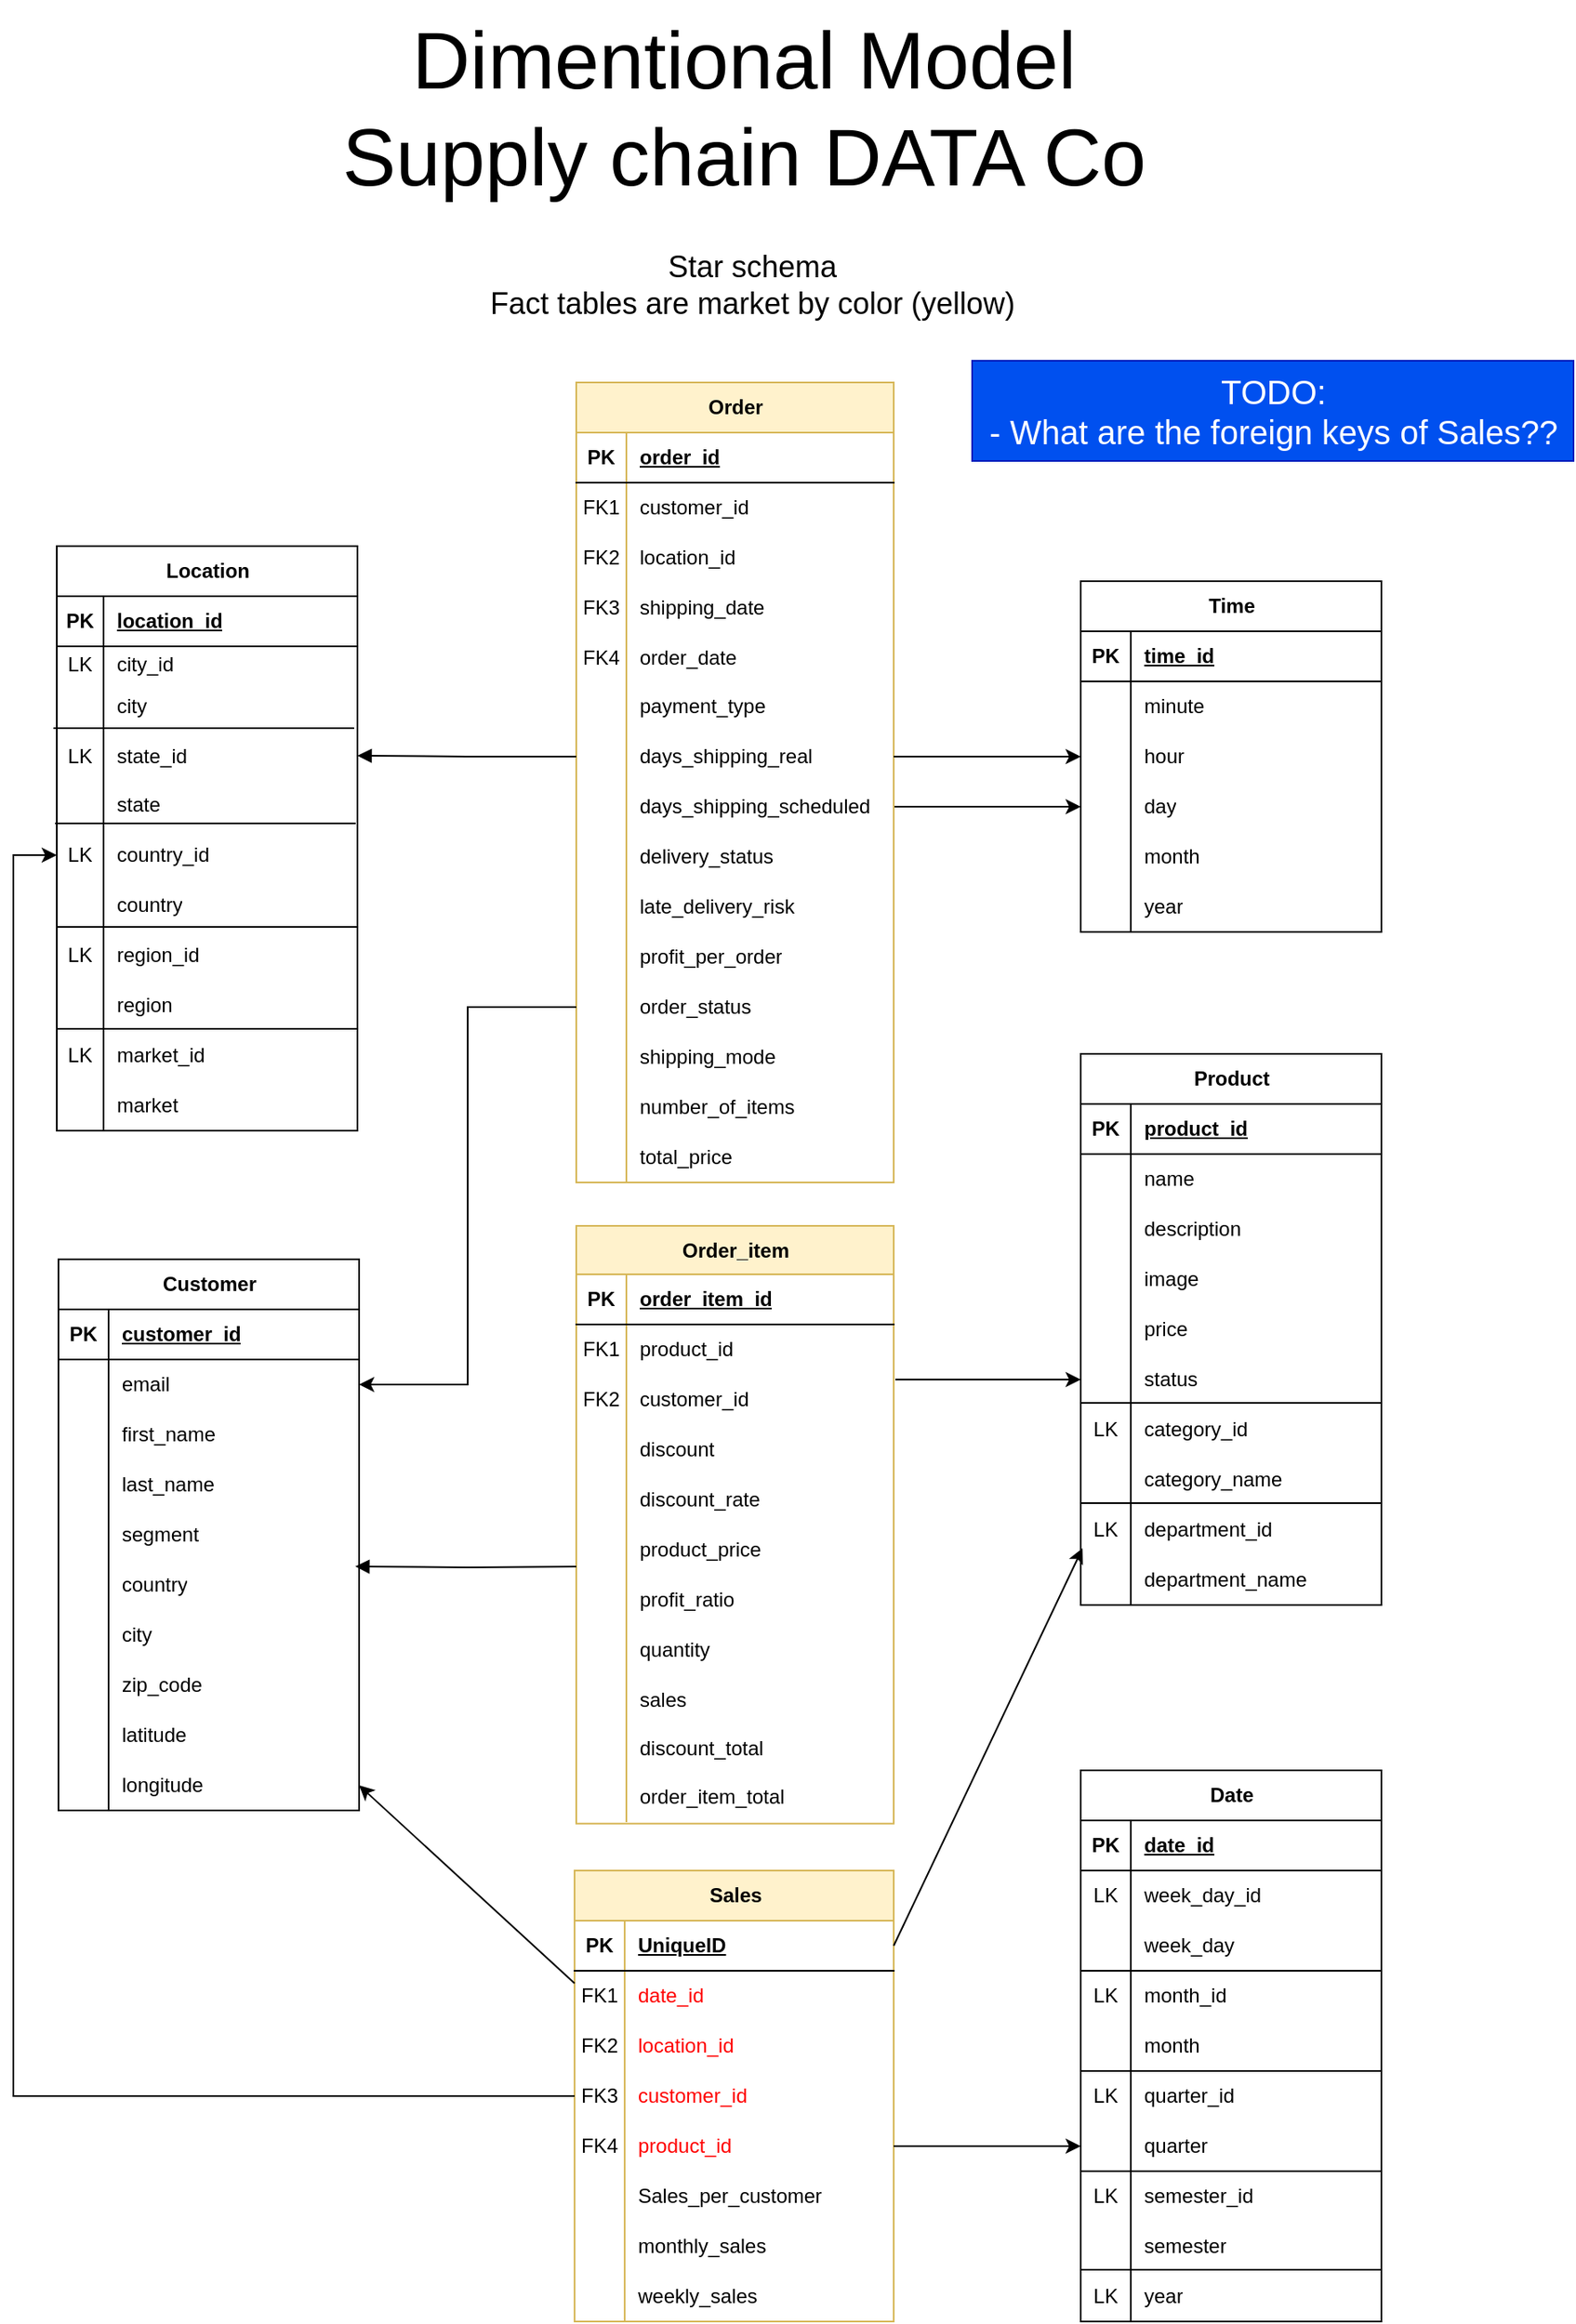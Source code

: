 <mxfile version="21.1.1" type="device">
  <diagram id="C5RBs43oDa-KdzZeNtuy" name="Page-1">
    <mxGraphModel dx="734" dy="1461" grid="0" gridSize="10" guides="1" tooltips="1" connect="1" arrows="1" fold="1" page="0" pageScale="1" pageWidth="827" pageHeight="1169" math="0" shadow="0">
      <root>
        <mxCell id="WIyWlLk6GJQsqaUBKTNV-0" />
        <mxCell id="WIyWlLk6GJQsqaUBKTNV-1" parent="WIyWlLk6GJQsqaUBKTNV-0" />
        <mxCell id="9vlINu2ijhQBHvUozJI8-331" value="" style="edgeStyle=orthogonalEdgeStyle;rounded=0;orthogonalLoop=1;jettySize=auto;html=1;entryX=0;entryY=0.5;entryDx=0;entryDy=0;exitX=1;exitY=0.5;exitDx=0;exitDy=0;" parent="WIyWlLk6GJQsqaUBKTNV-1" source="9vlINu2ijhQBHvUozJI8-223" target="9vlINu2ijhQBHvUozJI8-97" edge="1">
          <mxGeometry relative="1" as="geometry">
            <mxPoint x="1900" y="445.0" as="targetPoint" />
          </mxGeometry>
        </mxCell>
        <mxCell id="9vlINu2ijhQBHvUozJI8-0" value="Order" style="shape=table;startSize=30;container=1;collapsible=1;childLayout=tableLayout;fixedRows=1;rowLines=0;fontStyle=1;align=center;resizeLast=1;html=1;fillColor=#fff2cc;strokeColor=#d6b656;" parent="WIyWlLk6GJQsqaUBKTNV-1" vertex="1">
          <mxGeometry x="1590" y="192" width="190.039" height="479" as="geometry" />
        </mxCell>
        <mxCell id="9vlINu2ijhQBHvUozJI8-1" value="" style="shape=tableRow;horizontal=0;startSize=0;swimlaneHead=0;swimlaneBody=0;fillColor=none;collapsible=0;dropTarget=0;points=[[0,0.5],[1,0.5]];portConstraint=eastwest;top=0;left=0;right=0;bottom=1;" parent="9vlINu2ijhQBHvUozJI8-0" vertex="1">
          <mxGeometry y="30" width="190.039" height="30" as="geometry" />
        </mxCell>
        <mxCell id="9vlINu2ijhQBHvUozJI8-2" value="PK" style="shape=partialRectangle;connectable=0;fillColor=none;top=0;left=0;bottom=0;right=0;fontStyle=1;overflow=hidden;whiteSpace=wrap;html=1;" parent="9vlINu2ijhQBHvUozJI8-1" vertex="1">
          <mxGeometry width="30" height="30" as="geometry">
            <mxRectangle width="30" height="30" as="alternateBounds" />
          </mxGeometry>
        </mxCell>
        <mxCell id="9vlINu2ijhQBHvUozJI8-3" value="order_id" style="shape=partialRectangle;connectable=0;fillColor=none;top=0;left=0;bottom=0;right=0;align=left;spacingLeft=6;fontStyle=5;overflow=hidden;whiteSpace=wrap;html=1;" parent="9vlINu2ijhQBHvUozJI8-1" vertex="1">
          <mxGeometry x="30" width="160.039" height="30" as="geometry">
            <mxRectangle width="160.039" height="30" as="alternateBounds" />
          </mxGeometry>
        </mxCell>
        <mxCell id="crPJ7tFQ0Vz0llvzbCSS-12" style="shape=tableRow;horizontal=0;startSize=0;swimlaneHead=0;swimlaneBody=0;fillColor=none;collapsible=0;dropTarget=0;points=[[0,0.5],[1,0.5]];portConstraint=eastwest;top=0;left=0;right=0;bottom=0;" parent="9vlINu2ijhQBHvUozJI8-0" vertex="1">
          <mxGeometry y="60" width="190.039" height="30" as="geometry" />
        </mxCell>
        <mxCell id="crPJ7tFQ0Vz0llvzbCSS-13" value="FK1" style="shape=partialRectangle;connectable=0;fillColor=none;top=0;left=0;bottom=0;right=0;editable=1;overflow=hidden;whiteSpace=wrap;html=1;" parent="crPJ7tFQ0Vz0llvzbCSS-12" vertex="1">
          <mxGeometry width="30" height="30" as="geometry">
            <mxRectangle width="30" height="30" as="alternateBounds" />
          </mxGeometry>
        </mxCell>
        <mxCell id="crPJ7tFQ0Vz0llvzbCSS-14" value="customer_id" style="shape=partialRectangle;connectable=0;fillColor=none;top=0;left=0;bottom=0;right=0;align=left;spacingLeft=6;overflow=hidden;whiteSpace=wrap;html=1;" parent="crPJ7tFQ0Vz0llvzbCSS-12" vertex="1">
          <mxGeometry x="30" width="160.039" height="30" as="geometry">
            <mxRectangle width="160.039" height="30" as="alternateBounds" />
          </mxGeometry>
        </mxCell>
        <mxCell id="crPJ7tFQ0Vz0llvzbCSS-15" style="shape=tableRow;horizontal=0;startSize=0;swimlaneHead=0;swimlaneBody=0;fillColor=none;collapsible=0;dropTarget=0;points=[[0,0.5],[1,0.5]];portConstraint=eastwest;top=0;left=0;right=0;bottom=0;" parent="9vlINu2ijhQBHvUozJI8-0" vertex="1">
          <mxGeometry y="90" width="190.039" height="30" as="geometry" />
        </mxCell>
        <mxCell id="crPJ7tFQ0Vz0llvzbCSS-16" value="FK2" style="shape=partialRectangle;connectable=0;fillColor=none;top=0;left=0;bottom=0;right=0;editable=1;overflow=hidden;whiteSpace=wrap;html=1;" parent="crPJ7tFQ0Vz0llvzbCSS-15" vertex="1">
          <mxGeometry width="30" height="30" as="geometry">
            <mxRectangle width="30" height="30" as="alternateBounds" />
          </mxGeometry>
        </mxCell>
        <mxCell id="crPJ7tFQ0Vz0llvzbCSS-17" value="location_id" style="shape=partialRectangle;connectable=0;fillColor=none;top=0;left=0;bottom=0;right=0;align=left;spacingLeft=6;overflow=hidden;whiteSpace=wrap;html=1;" parent="crPJ7tFQ0Vz0llvzbCSS-15" vertex="1">
          <mxGeometry x="30" width="160.039" height="30" as="geometry">
            <mxRectangle width="160.039" height="30" as="alternateBounds" />
          </mxGeometry>
        </mxCell>
        <mxCell id="crPJ7tFQ0Vz0llvzbCSS-18" style="shape=tableRow;horizontal=0;startSize=0;swimlaneHead=0;swimlaneBody=0;fillColor=none;collapsible=0;dropTarget=0;points=[[0,0.5],[1,0.5]];portConstraint=eastwest;top=0;left=0;right=0;bottom=0;" parent="9vlINu2ijhQBHvUozJI8-0" vertex="1">
          <mxGeometry y="120" width="190.039" height="30" as="geometry" />
        </mxCell>
        <mxCell id="crPJ7tFQ0Vz0llvzbCSS-19" value="FK3" style="shape=partialRectangle;connectable=0;fillColor=none;top=0;left=0;bottom=0;right=0;editable=1;overflow=hidden;whiteSpace=wrap;html=1;" parent="crPJ7tFQ0Vz0llvzbCSS-18" vertex="1">
          <mxGeometry width="30" height="30" as="geometry">
            <mxRectangle width="30" height="30" as="alternateBounds" />
          </mxGeometry>
        </mxCell>
        <mxCell id="crPJ7tFQ0Vz0llvzbCSS-20" value="shipping_date" style="shape=partialRectangle;connectable=0;fillColor=none;top=0;left=0;bottom=0;right=0;align=left;spacingLeft=6;overflow=hidden;whiteSpace=wrap;html=1;" parent="crPJ7tFQ0Vz0llvzbCSS-18" vertex="1">
          <mxGeometry x="30" width="160.039" height="30" as="geometry">
            <mxRectangle width="160.039" height="30" as="alternateBounds" />
          </mxGeometry>
        </mxCell>
        <mxCell id="9vlINu2ijhQBHvUozJI8-199" style="shape=tableRow;horizontal=0;startSize=0;swimlaneHead=0;swimlaneBody=0;fillColor=none;collapsible=0;dropTarget=0;points=[[0,0.5],[1,0.5]];portConstraint=eastwest;top=0;left=0;right=0;bottom=0;fontStyle=1" parent="9vlINu2ijhQBHvUozJI8-0" vertex="1">
          <mxGeometry y="150" width="190.039" height="29" as="geometry" />
        </mxCell>
        <mxCell id="9vlINu2ijhQBHvUozJI8-200" value="FK4" style="shape=partialRectangle;connectable=0;fillColor=none;top=0;left=0;bottom=0;right=0;editable=1;overflow=hidden;whiteSpace=wrap;html=1;" parent="9vlINu2ijhQBHvUozJI8-199" vertex="1">
          <mxGeometry width="30" height="29" as="geometry">
            <mxRectangle width="30" height="29" as="alternateBounds" />
          </mxGeometry>
        </mxCell>
        <mxCell id="9vlINu2ijhQBHvUozJI8-201" value="order_date" style="shape=partialRectangle;connectable=0;fillColor=none;top=0;left=0;bottom=0;right=0;align=left;spacingLeft=6;overflow=hidden;whiteSpace=wrap;html=1;fontStyle=0" parent="9vlINu2ijhQBHvUozJI8-199" vertex="1">
          <mxGeometry x="30" width="160.039" height="29" as="geometry">
            <mxRectangle width="160.039" height="29" as="alternateBounds" />
          </mxGeometry>
        </mxCell>
        <mxCell id="9vlINu2ijhQBHvUozJI8-196" style="shape=tableRow;horizontal=0;startSize=0;swimlaneHead=0;swimlaneBody=0;fillColor=none;collapsible=0;dropTarget=0;points=[[0,0.5],[1,0.5]];portConstraint=eastwest;top=0;left=0;right=0;bottom=0;" parent="9vlINu2ijhQBHvUozJI8-0" vertex="1">
          <mxGeometry y="179" width="190.039" height="30" as="geometry" />
        </mxCell>
        <mxCell id="9vlINu2ijhQBHvUozJI8-197" style="shape=partialRectangle;connectable=0;fillColor=none;top=0;left=0;bottom=0;right=0;editable=1;overflow=hidden;whiteSpace=wrap;html=1;" parent="9vlINu2ijhQBHvUozJI8-196" vertex="1">
          <mxGeometry width="30" height="30" as="geometry">
            <mxRectangle width="30" height="30" as="alternateBounds" />
          </mxGeometry>
        </mxCell>
        <mxCell id="9vlINu2ijhQBHvUozJI8-198" value="payment_type" style="shape=partialRectangle;connectable=0;fillColor=none;top=0;left=0;bottom=0;right=0;align=left;spacingLeft=6;overflow=hidden;whiteSpace=wrap;html=1;" parent="9vlINu2ijhQBHvUozJI8-196" vertex="1">
          <mxGeometry x="30" width="160.039" height="30" as="geometry">
            <mxRectangle width="160.039" height="30" as="alternateBounds" />
          </mxGeometry>
        </mxCell>
        <mxCell id="9vlINu2ijhQBHvUozJI8-220" style="shape=tableRow;horizontal=0;startSize=0;swimlaneHead=0;swimlaneBody=0;fillColor=none;collapsible=0;dropTarget=0;points=[[0,0.5],[1,0.5]];portConstraint=eastwest;top=0;left=0;right=0;bottom=0;" parent="9vlINu2ijhQBHvUozJI8-0" vertex="1">
          <mxGeometry y="209" width="190.039" height="30" as="geometry" />
        </mxCell>
        <mxCell id="9vlINu2ijhQBHvUozJI8-221" style="shape=partialRectangle;connectable=0;fillColor=none;top=0;left=0;bottom=0;right=0;editable=1;overflow=hidden;whiteSpace=wrap;html=1;" parent="9vlINu2ijhQBHvUozJI8-220" vertex="1">
          <mxGeometry width="30" height="30" as="geometry">
            <mxRectangle width="30" height="30" as="alternateBounds" />
          </mxGeometry>
        </mxCell>
        <mxCell id="9vlINu2ijhQBHvUozJI8-222" value="days_shipping_real" style="shape=partialRectangle;connectable=0;fillColor=none;top=0;left=0;bottom=0;right=0;align=left;spacingLeft=6;overflow=hidden;whiteSpace=wrap;html=1;" parent="9vlINu2ijhQBHvUozJI8-220" vertex="1">
          <mxGeometry x="30" width="160.039" height="30" as="geometry">
            <mxRectangle width="160.039" height="30" as="alternateBounds" />
          </mxGeometry>
        </mxCell>
        <mxCell id="9vlINu2ijhQBHvUozJI8-223" style="shape=tableRow;horizontal=0;startSize=0;swimlaneHead=0;swimlaneBody=0;fillColor=none;collapsible=0;dropTarget=0;points=[[0,0.5],[1,0.5]];portConstraint=eastwest;top=0;left=0;right=0;bottom=0;" parent="9vlINu2ijhQBHvUozJI8-0" vertex="1">
          <mxGeometry y="239" width="190.039" height="30" as="geometry" />
        </mxCell>
        <mxCell id="9vlINu2ijhQBHvUozJI8-224" style="shape=partialRectangle;connectable=0;fillColor=none;top=0;left=0;bottom=0;right=0;editable=1;overflow=hidden;whiteSpace=wrap;html=1;" parent="9vlINu2ijhQBHvUozJI8-223" vertex="1">
          <mxGeometry width="30" height="30" as="geometry">
            <mxRectangle width="30" height="30" as="alternateBounds" />
          </mxGeometry>
        </mxCell>
        <mxCell id="9vlINu2ijhQBHvUozJI8-225" value="days_shipping_scheduled" style="shape=partialRectangle;connectable=0;fillColor=none;top=0;left=0;bottom=0;right=0;align=left;spacingLeft=6;overflow=hidden;whiteSpace=wrap;html=1;" parent="9vlINu2ijhQBHvUozJI8-223" vertex="1">
          <mxGeometry x="30" width="160.039" height="30" as="geometry">
            <mxRectangle width="160.039" height="30" as="alternateBounds" />
          </mxGeometry>
        </mxCell>
        <mxCell id="9vlINu2ijhQBHvUozJI8-229" style="shape=tableRow;horizontal=0;startSize=0;swimlaneHead=0;swimlaneBody=0;fillColor=none;collapsible=0;dropTarget=0;points=[[0,0.5],[1,0.5]];portConstraint=eastwest;top=0;left=0;right=0;bottom=0;" parent="9vlINu2ijhQBHvUozJI8-0" vertex="1">
          <mxGeometry y="269" width="190.039" height="30" as="geometry" />
        </mxCell>
        <mxCell id="9vlINu2ijhQBHvUozJI8-230" style="shape=partialRectangle;connectable=0;fillColor=none;top=0;left=0;bottom=0;right=0;editable=1;overflow=hidden;whiteSpace=wrap;html=1;" parent="9vlINu2ijhQBHvUozJI8-229" vertex="1">
          <mxGeometry width="30" height="30" as="geometry">
            <mxRectangle width="30" height="30" as="alternateBounds" />
          </mxGeometry>
        </mxCell>
        <mxCell id="9vlINu2ijhQBHvUozJI8-231" value="delivery_status" style="shape=partialRectangle;connectable=0;fillColor=none;top=0;left=0;bottom=0;right=0;align=left;spacingLeft=6;overflow=hidden;whiteSpace=wrap;html=1;" parent="9vlINu2ijhQBHvUozJI8-229" vertex="1">
          <mxGeometry x="30" width="160.039" height="30" as="geometry">
            <mxRectangle width="160.039" height="30" as="alternateBounds" />
          </mxGeometry>
        </mxCell>
        <mxCell id="9vlINu2ijhQBHvUozJI8-226" style="shape=tableRow;horizontal=0;startSize=0;swimlaneHead=0;swimlaneBody=0;fillColor=none;collapsible=0;dropTarget=0;points=[[0,0.5],[1,0.5]];portConstraint=eastwest;top=0;left=0;right=0;bottom=0;" parent="9vlINu2ijhQBHvUozJI8-0" vertex="1">
          <mxGeometry y="299" width="190.039" height="30" as="geometry" />
        </mxCell>
        <mxCell id="9vlINu2ijhQBHvUozJI8-227" style="shape=partialRectangle;connectable=0;fillColor=none;top=0;left=0;bottom=0;right=0;editable=1;overflow=hidden;whiteSpace=wrap;html=1;" parent="9vlINu2ijhQBHvUozJI8-226" vertex="1">
          <mxGeometry width="30" height="30" as="geometry">
            <mxRectangle width="30" height="30" as="alternateBounds" />
          </mxGeometry>
        </mxCell>
        <mxCell id="9vlINu2ijhQBHvUozJI8-228" value="late_delivery_risk" style="shape=partialRectangle;connectable=0;fillColor=none;top=0;left=0;bottom=0;right=0;align=left;spacingLeft=6;overflow=hidden;whiteSpace=wrap;html=1;" parent="9vlINu2ijhQBHvUozJI8-226" vertex="1">
          <mxGeometry x="30" width="160.039" height="30" as="geometry">
            <mxRectangle width="160.039" height="30" as="alternateBounds" />
          </mxGeometry>
        </mxCell>
        <mxCell id="9vlINu2ijhQBHvUozJI8-211" style="shape=tableRow;horizontal=0;startSize=0;swimlaneHead=0;swimlaneBody=0;fillColor=none;collapsible=0;dropTarget=0;points=[[0,0.5],[1,0.5]];portConstraint=eastwest;top=0;left=0;right=0;bottom=0;" parent="9vlINu2ijhQBHvUozJI8-0" vertex="1">
          <mxGeometry y="329" width="190.039" height="30" as="geometry" />
        </mxCell>
        <mxCell id="9vlINu2ijhQBHvUozJI8-212" style="shape=partialRectangle;connectable=0;fillColor=none;top=0;left=0;bottom=0;right=0;editable=1;overflow=hidden;whiteSpace=wrap;html=1;" parent="9vlINu2ijhQBHvUozJI8-211" vertex="1">
          <mxGeometry width="30" height="30" as="geometry">
            <mxRectangle width="30" height="30" as="alternateBounds" />
          </mxGeometry>
        </mxCell>
        <mxCell id="9vlINu2ijhQBHvUozJI8-213" value="profit_per_order" style="shape=partialRectangle;connectable=0;fillColor=none;top=0;left=0;bottom=0;right=0;align=left;spacingLeft=6;overflow=hidden;whiteSpace=wrap;html=1;fontStyle=0" parent="9vlINu2ijhQBHvUozJI8-211" vertex="1">
          <mxGeometry x="30" width="160.039" height="30" as="geometry">
            <mxRectangle width="160.039" height="30" as="alternateBounds" />
          </mxGeometry>
        </mxCell>
        <mxCell id="9vlINu2ijhQBHvUozJI8-214" style="shape=tableRow;horizontal=0;startSize=0;swimlaneHead=0;swimlaneBody=0;fillColor=none;collapsible=0;dropTarget=0;points=[[0,0.5],[1,0.5]];portConstraint=eastwest;top=0;left=0;right=0;bottom=0;" parent="9vlINu2ijhQBHvUozJI8-0" vertex="1">
          <mxGeometry y="359" width="190.039" height="30" as="geometry" />
        </mxCell>
        <mxCell id="9vlINu2ijhQBHvUozJI8-215" style="shape=partialRectangle;connectable=0;fillColor=none;top=0;left=0;bottom=0;right=0;editable=1;overflow=hidden;whiteSpace=wrap;html=1;" parent="9vlINu2ijhQBHvUozJI8-214" vertex="1">
          <mxGeometry width="30" height="30" as="geometry">
            <mxRectangle width="30" height="30" as="alternateBounds" />
          </mxGeometry>
        </mxCell>
        <mxCell id="9vlINu2ijhQBHvUozJI8-216" value="order_status" style="shape=partialRectangle;connectable=0;fillColor=none;top=0;left=0;bottom=0;right=0;align=left;spacingLeft=6;overflow=hidden;whiteSpace=wrap;html=1;fontStyle=0" parent="9vlINu2ijhQBHvUozJI8-214" vertex="1">
          <mxGeometry x="30" width="160.039" height="30" as="geometry">
            <mxRectangle width="160.039" height="30" as="alternateBounds" />
          </mxGeometry>
        </mxCell>
        <mxCell id="9vlINu2ijhQBHvUozJI8-208" style="shape=tableRow;horizontal=0;startSize=0;swimlaneHead=0;swimlaneBody=0;fillColor=none;collapsible=0;dropTarget=0;points=[[0,0.5],[1,0.5]];portConstraint=eastwest;top=0;left=0;right=0;bottom=0;fontStyle=1" parent="9vlINu2ijhQBHvUozJI8-0" vertex="1">
          <mxGeometry y="389" width="190.039" height="30" as="geometry" />
        </mxCell>
        <mxCell id="9vlINu2ijhQBHvUozJI8-209" style="shape=partialRectangle;connectable=0;fillColor=none;top=0;left=0;bottom=0;right=0;editable=1;overflow=hidden;whiteSpace=wrap;html=1;" parent="9vlINu2ijhQBHvUozJI8-208" vertex="1">
          <mxGeometry width="30" height="30" as="geometry">
            <mxRectangle width="30" height="30" as="alternateBounds" />
          </mxGeometry>
        </mxCell>
        <mxCell id="9vlINu2ijhQBHvUozJI8-210" value="shipping_mode" style="shape=partialRectangle;connectable=0;fillColor=none;top=0;left=0;bottom=0;right=0;align=left;spacingLeft=6;overflow=hidden;whiteSpace=wrap;html=1;fontStyle=0" parent="9vlINu2ijhQBHvUozJI8-208" vertex="1">
          <mxGeometry x="30" width="160.039" height="30" as="geometry">
            <mxRectangle width="160.039" height="30" as="alternateBounds" />
          </mxGeometry>
        </mxCell>
        <mxCell id="9vlINu2ijhQBHvUozJI8-4" value="" style="shape=tableRow;horizontal=0;startSize=0;swimlaneHead=0;swimlaneBody=0;fillColor=none;collapsible=0;dropTarget=0;points=[[0,0.5],[1,0.5]];portConstraint=eastwest;top=0;left=0;right=0;bottom=0;" parent="9vlINu2ijhQBHvUozJI8-0" vertex="1">
          <mxGeometry y="419" width="190.039" height="30" as="geometry" />
        </mxCell>
        <mxCell id="9vlINu2ijhQBHvUozJI8-5" value="" style="shape=partialRectangle;connectable=0;fillColor=none;top=0;left=0;bottom=0;right=0;editable=1;overflow=hidden;whiteSpace=wrap;html=1;" parent="9vlINu2ijhQBHvUozJI8-4" vertex="1">
          <mxGeometry width="30" height="30" as="geometry">
            <mxRectangle width="30" height="30" as="alternateBounds" />
          </mxGeometry>
        </mxCell>
        <mxCell id="9vlINu2ijhQBHvUozJI8-6" value="number_of_items" style="shape=partialRectangle;connectable=0;fillColor=none;top=0;left=0;bottom=0;right=0;align=left;spacingLeft=6;overflow=hidden;whiteSpace=wrap;html=1;fontStyle=0" parent="9vlINu2ijhQBHvUozJI8-4" vertex="1">
          <mxGeometry x="30" width="160.039" height="30" as="geometry">
            <mxRectangle width="160.039" height="30" as="alternateBounds" />
          </mxGeometry>
        </mxCell>
        <mxCell id="9vlINu2ijhQBHvUozJI8-7" value="" style="shape=tableRow;horizontal=0;startSize=0;swimlaneHead=0;swimlaneBody=0;fillColor=none;collapsible=0;dropTarget=0;points=[[0,0.5],[1,0.5]];portConstraint=eastwest;top=0;left=0;right=0;bottom=0;" parent="9vlINu2ijhQBHvUozJI8-0" vertex="1">
          <mxGeometry y="449" width="190.039" height="30" as="geometry" />
        </mxCell>
        <mxCell id="9vlINu2ijhQBHvUozJI8-8" value="" style="shape=partialRectangle;connectable=0;fillColor=none;top=0;left=0;bottom=0;right=0;editable=1;overflow=hidden;whiteSpace=wrap;html=1;" parent="9vlINu2ijhQBHvUozJI8-7" vertex="1">
          <mxGeometry width="30" height="30" as="geometry">
            <mxRectangle width="30" height="30" as="alternateBounds" />
          </mxGeometry>
        </mxCell>
        <mxCell id="9vlINu2ijhQBHvUozJI8-9" value="total_price&amp;nbsp;" style="shape=partialRectangle;connectable=0;fillColor=none;top=0;left=0;bottom=0;right=0;align=left;spacingLeft=6;overflow=hidden;whiteSpace=wrap;html=1;fontStyle=0" parent="9vlINu2ijhQBHvUozJI8-7" vertex="1">
          <mxGeometry x="30" width="160.039" height="30" as="geometry">
            <mxRectangle width="160.039" height="30" as="alternateBounds" />
          </mxGeometry>
        </mxCell>
        <mxCell id="9vlINu2ijhQBHvUozJI8-16" value="Order_item" style="shape=table;startSize=29;container=1;collapsible=1;childLayout=tableLayout;fixedRows=1;rowLines=0;fontStyle=1;align=center;resizeLast=1;html=1;fillColor=#fff2cc;strokeColor=#d6b656;" parent="WIyWlLk6GJQsqaUBKTNV-1" vertex="1">
          <mxGeometry x="1590" y="697" width="190.039" height="357.824" as="geometry" />
        </mxCell>
        <mxCell id="9vlINu2ijhQBHvUozJI8-17" value="" style="shape=tableRow;horizontal=0;startSize=0;swimlaneHead=0;swimlaneBody=0;fillColor=none;collapsible=0;dropTarget=0;points=[[0,0.5],[1,0.5]];portConstraint=eastwest;top=0;left=0;right=0;bottom=1;" parent="9vlINu2ijhQBHvUozJI8-16" vertex="1">
          <mxGeometry y="29" width="190.039" height="30" as="geometry" />
        </mxCell>
        <mxCell id="9vlINu2ijhQBHvUozJI8-18" value="PK" style="shape=partialRectangle;connectable=0;fillColor=none;top=0;left=0;bottom=0;right=0;fontStyle=1;overflow=hidden;whiteSpace=wrap;html=1;" parent="9vlINu2ijhQBHvUozJI8-17" vertex="1">
          <mxGeometry width="30" height="30" as="geometry">
            <mxRectangle width="30" height="30" as="alternateBounds" />
          </mxGeometry>
        </mxCell>
        <mxCell id="9vlINu2ijhQBHvUozJI8-19" value="order_item_id" style="shape=partialRectangle;connectable=0;fillColor=none;top=0;left=0;bottom=0;right=0;align=left;spacingLeft=6;fontStyle=5;overflow=hidden;whiteSpace=wrap;html=1;" parent="9vlINu2ijhQBHvUozJI8-17" vertex="1">
          <mxGeometry x="30" width="160.039" height="30" as="geometry">
            <mxRectangle width="160.039" height="30" as="alternateBounds" />
          </mxGeometry>
        </mxCell>
        <mxCell id="crPJ7tFQ0Vz0llvzbCSS-52" style="shape=tableRow;horizontal=0;startSize=0;swimlaneHead=0;swimlaneBody=0;fillColor=none;collapsible=0;dropTarget=0;points=[[0,0.5],[1,0.5]];portConstraint=eastwest;top=0;left=0;right=0;bottom=0;" parent="9vlINu2ijhQBHvUozJI8-16" vertex="1">
          <mxGeometry y="59" width="190.039" height="30" as="geometry" />
        </mxCell>
        <mxCell id="crPJ7tFQ0Vz0llvzbCSS-53" value="FK1" style="shape=partialRectangle;connectable=0;fillColor=none;top=0;left=0;bottom=0;right=0;editable=1;overflow=hidden;whiteSpace=wrap;html=1;" parent="crPJ7tFQ0Vz0llvzbCSS-52" vertex="1">
          <mxGeometry width="30" height="30" as="geometry">
            <mxRectangle width="30" height="30" as="alternateBounds" />
          </mxGeometry>
        </mxCell>
        <mxCell id="crPJ7tFQ0Vz0llvzbCSS-54" value="product_id" style="shape=partialRectangle;connectable=0;fillColor=none;top=0;left=0;bottom=0;right=0;align=left;spacingLeft=6;overflow=hidden;whiteSpace=wrap;html=1;" parent="crPJ7tFQ0Vz0llvzbCSS-52" vertex="1">
          <mxGeometry x="30" width="160.039" height="30" as="geometry">
            <mxRectangle width="160.039" height="30" as="alternateBounds" />
          </mxGeometry>
        </mxCell>
        <mxCell id="crPJ7tFQ0Vz0llvzbCSS-55" style="shape=tableRow;horizontal=0;startSize=0;swimlaneHead=0;swimlaneBody=0;fillColor=none;collapsible=0;dropTarget=0;points=[[0,0.5],[1,0.5]];portConstraint=eastwest;top=0;left=0;right=0;bottom=0;" parent="9vlINu2ijhQBHvUozJI8-16" vertex="1">
          <mxGeometry y="89" width="190.039" height="30" as="geometry" />
        </mxCell>
        <mxCell id="crPJ7tFQ0Vz0llvzbCSS-56" value="FK2" style="shape=partialRectangle;connectable=0;fillColor=none;top=0;left=0;bottom=0;right=0;editable=1;overflow=hidden;whiteSpace=wrap;html=1;" parent="crPJ7tFQ0Vz0llvzbCSS-55" vertex="1">
          <mxGeometry width="30" height="30" as="geometry">
            <mxRectangle width="30" height="30" as="alternateBounds" />
          </mxGeometry>
        </mxCell>
        <mxCell id="crPJ7tFQ0Vz0llvzbCSS-57" value="customer_id" style="shape=partialRectangle;connectable=0;fillColor=none;top=0;left=0;bottom=0;right=0;align=left;spacingLeft=6;overflow=hidden;whiteSpace=wrap;html=1;" parent="crPJ7tFQ0Vz0llvzbCSS-55" vertex="1">
          <mxGeometry x="30" width="160.039" height="30" as="geometry">
            <mxRectangle width="160.039" height="30" as="alternateBounds" />
          </mxGeometry>
        </mxCell>
        <mxCell id="9vlINu2ijhQBHvUozJI8-20" value="" style="shape=tableRow;horizontal=0;startSize=0;swimlaneHead=0;swimlaneBody=0;fillColor=none;collapsible=0;dropTarget=0;points=[[0,0.5],[1,0.5]];portConstraint=eastwest;top=0;left=0;right=0;bottom=0;" parent="9vlINu2ijhQBHvUozJI8-16" vertex="1">
          <mxGeometry y="119" width="190.039" height="30" as="geometry" />
        </mxCell>
        <mxCell id="9vlINu2ijhQBHvUozJI8-21" value="" style="shape=partialRectangle;connectable=0;fillColor=none;top=0;left=0;bottom=0;right=0;editable=1;overflow=hidden;whiteSpace=wrap;html=1;" parent="9vlINu2ijhQBHvUozJI8-20" vertex="1">
          <mxGeometry width="30" height="30" as="geometry">
            <mxRectangle width="30" height="30" as="alternateBounds" />
          </mxGeometry>
        </mxCell>
        <mxCell id="9vlINu2ijhQBHvUozJI8-22" value="discount" style="shape=partialRectangle;connectable=0;fillColor=none;top=0;left=0;bottom=0;right=0;align=left;spacingLeft=6;overflow=hidden;whiteSpace=wrap;html=1;" parent="9vlINu2ijhQBHvUozJI8-20" vertex="1">
          <mxGeometry x="30" width="160.039" height="30" as="geometry">
            <mxRectangle width="160.039" height="30" as="alternateBounds" />
          </mxGeometry>
        </mxCell>
        <mxCell id="9vlINu2ijhQBHvUozJI8-232" style="shape=tableRow;horizontal=0;startSize=0;swimlaneHead=0;swimlaneBody=0;fillColor=none;collapsible=0;dropTarget=0;points=[[0,0.5],[1,0.5]];portConstraint=eastwest;top=0;left=0;right=0;bottom=0;" parent="9vlINu2ijhQBHvUozJI8-16" vertex="1">
          <mxGeometry y="149" width="190.039" height="30" as="geometry" />
        </mxCell>
        <mxCell id="9vlINu2ijhQBHvUozJI8-233" style="shape=partialRectangle;connectable=0;fillColor=none;top=0;left=0;bottom=0;right=0;editable=1;overflow=hidden;whiteSpace=wrap;html=1;" parent="9vlINu2ijhQBHvUozJI8-232" vertex="1">
          <mxGeometry width="30" height="30" as="geometry">
            <mxRectangle width="30" height="30" as="alternateBounds" />
          </mxGeometry>
        </mxCell>
        <mxCell id="9vlINu2ijhQBHvUozJI8-234" value="discount_rate" style="shape=partialRectangle;connectable=0;fillColor=none;top=0;left=0;bottom=0;right=0;align=left;spacingLeft=6;overflow=hidden;whiteSpace=wrap;html=1;" parent="9vlINu2ijhQBHvUozJI8-232" vertex="1">
          <mxGeometry x="30" width="160.039" height="30" as="geometry">
            <mxRectangle width="160.039" height="30" as="alternateBounds" />
          </mxGeometry>
        </mxCell>
        <mxCell id="9vlINu2ijhQBHvUozJI8-235" style="shape=tableRow;horizontal=0;startSize=0;swimlaneHead=0;swimlaneBody=0;fillColor=none;collapsible=0;dropTarget=0;points=[[0,0.5],[1,0.5]];portConstraint=eastwest;top=0;left=0;right=0;bottom=0;" parent="9vlINu2ijhQBHvUozJI8-16" vertex="1">
          <mxGeometry y="179" width="190.039" height="30" as="geometry" />
        </mxCell>
        <mxCell id="9vlINu2ijhQBHvUozJI8-236" style="shape=partialRectangle;connectable=0;fillColor=none;top=0;left=0;bottom=0;right=0;editable=1;overflow=hidden;whiteSpace=wrap;html=1;" parent="9vlINu2ijhQBHvUozJI8-235" vertex="1">
          <mxGeometry width="30" height="30" as="geometry">
            <mxRectangle width="30" height="30" as="alternateBounds" />
          </mxGeometry>
        </mxCell>
        <mxCell id="9vlINu2ijhQBHvUozJI8-237" value="product_price" style="shape=partialRectangle;connectable=0;fillColor=none;top=0;left=0;bottom=0;right=0;align=left;spacingLeft=6;overflow=hidden;whiteSpace=wrap;html=1;" parent="9vlINu2ijhQBHvUozJI8-235" vertex="1">
          <mxGeometry x="30" width="160.039" height="30" as="geometry">
            <mxRectangle width="160.039" height="30" as="alternateBounds" />
          </mxGeometry>
        </mxCell>
        <mxCell id="9vlINu2ijhQBHvUozJI8-238" style="shape=tableRow;horizontal=0;startSize=0;swimlaneHead=0;swimlaneBody=0;fillColor=none;collapsible=0;dropTarget=0;points=[[0,0.5],[1,0.5]];portConstraint=eastwest;top=0;left=0;right=0;bottom=0;" parent="9vlINu2ijhQBHvUozJI8-16" vertex="1">
          <mxGeometry y="209" width="190.039" height="30" as="geometry" />
        </mxCell>
        <mxCell id="9vlINu2ijhQBHvUozJI8-239" style="shape=partialRectangle;connectable=0;fillColor=none;top=0;left=0;bottom=0;right=0;editable=1;overflow=hidden;whiteSpace=wrap;html=1;" parent="9vlINu2ijhQBHvUozJI8-238" vertex="1">
          <mxGeometry width="30" height="30" as="geometry">
            <mxRectangle width="30" height="30" as="alternateBounds" />
          </mxGeometry>
        </mxCell>
        <mxCell id="9vlINu2ijhQBHvUozJI8-240" value="profit_ratio" style="shape=partialRectangle;connectable=0;fillColor=none;top=0;left=0;bottom=0;right=0;align=left;spacingLeft=6;overflow=hidden;whiteSpace=wrap;html=1;" parent="9vlINu2ijhQBHvUozJI8-238" vertex="1">
          <mxGeometry x="30" width="160.039" height="30" as="geometry">
            <mxRectangle width="160.039" height="30" as="alternateBounds" />
          </mxGeometry>
        </mxCell>
        <mxCell id="9vlINu2ijhQBHvUozJI8-241" style="shape=tableRow;horizontal=0;startSize=0;swimlaneHead=0;swimlaneBody=0;fillColor=none;collapsible=0;dropTarget=0;points=[[0,0.5],[1,0.5]];portConstraint=eastwest;top=0;left=0;right=0;bottom=0;" parent="9vlINu2ijhQBHvUozJI8-16" vertex="1">
          <mxGeometry y="239" width="190.039" height="30" as="geometry" />
        </mxCell>
        <mxCell id="9vlINu2ijhQBHvUozJI8-242" style="shape=partialRectangle;connectable=0;fillColor=none;top=0;left=0;bottom=0;right=0;editable=1;overflow=hidden;whiteSpace=wrap;html=1;" parent="9vlINu2ijhQBHvUozJI8-241" vertex="1">
          <mxGeometry width="30" height="30" as="geometry">
            <mxRectangle width="30" height="30" as="alternateBounds" />
          </mxGeometry>
        </mxCell>
        <mxCell id="9vlINu2ijhQBHvUozJI8-243" value="quantity" style="shape=partialRectangle;connectable=0;fillColor=none;top=0;left=0;bottom=0;right=0;align=left;spacingLeft=6;overflow=hidden;whiteSpace=wrap;html=1;" parent="9vlINu2ijhQBHvUozJI8-241" vertex="1">
          <mxGeometry x="30" width="160.039" height="30" as="geometry">
            <mxRectangle width="160.039" height="30" as="alternateBounds" />
          </mxGeometry>
        </mxCell>
        <mxCell id="9vlINu2ijhQBHvUozJI8-23" value="" style="shape=tableRow;horizontal=0;startSize=0;swimlaneHead=0;swimlaneBody=0;fillColor=none;collapsible=0;dropTarget=0;points=[[0,0.5],[1,0.5]];portConstraint=eastwest;top=0;left=0;right=0;bottom=0;" parent="9vlINu2ijhQBHvUozJI8-16" vertex="1">
          <mxGeometry y="269" width="190.039" height="29" as="geometry" />
        </mxCell>
        <mxCell id="9vlINu2ijhQBHvUozJI8-24" value="" style="shape=partialRectangle;connectable=0;fillColor=none;top=0;left=0;bottom=0;right=0;editable=1;overflow=hidden;whiteSpace=wrap;html=1;" parent="9vlINu2ijhQBHvUozJI8-23" vertex="1">
          <mxGeometry width="30" height="29" as="geometry">
            <mxRectangle width="30" height="29" as="alternateBounds" />
          </mxGeometry>
        </mxCell>
        <mxCell id="9vlINu2ijhQBHvUozJI8-25" value="sales" style="shape=partialRectangle;connectable=0;fillColor=none;top=0;left=0;bottom=0;right=0;align=left;spacingLeft=6;overflow=hidden;whiteSpace=wrap;html=1;" parent="9vlINu2ijhQBHvUozJI8-23" vertex="1">
          <mxGeometry x="30" width="160.039" height="29" as="geometry">
            <mxRectangle width="160.039" height="29" as="alternateBounds" />
          </mxGeometry>
        </mxCell>
        <mxCell id="crPJ7tFQ0Vz0llvzbCSS-43" style="shape=tableRow;horizontal=0;startSize=0;swimlaneHead=0;swimlaneBody=0;fillColor=none;collapsible=0;dropTarget=0;points=[[0,0.5],[1,0.5]];portConstraint=eastwest;top=0;left=0;right=0;bottom=0;" parent="9vlINu2ijhQBHvUozJI8-16" vertex="1">
          <mxGeometry y="298" width="190.039" height="29" as="geometry" />
        </mxCell>
        <mxCell id="crPJ7tFQ0Vz0llvzbCSS-44" style="shape=partialRectangle;connectable=0;fillColor=none;top=0;left=0;bottom=0;right=0;editable=1;overflow=hidden;whiteSpace=wrap;html=1;" parent="crPJ7tFQ0Vz0llvzbCSS-43" vertex="1">
          <mxGeometry width="30" height="29" as="geometry">
            <mxRectangle width="30" height="29" as="alternateBounds" />
          </mxGeometry>
        </mxCell>
        <mxCell id="crPJ7tFQ0Vz0llvzbCSS-45" value="discount_total" style="shape=partialRectangle;connectable=0;fillColor=none;top=0;left=0;bottom=0;right=0;align=left;spacingLeft=6;overflow=hidden;whiteSpace=wrap;html=1;" parent="crPJ7tFQ0Vz0llvzbCSS-43" vertex="1">
          <mxGeometry x="30" width="160.039" height="29" as="geometry">
            <mxRectangle width="160.039" height="29" as="alternateBounds" />
          </mxGeometry>
        </mxCell>
        <mxCell id="9vlINu2ijhQBHvUozJI8-71" style="shape=tableRow;horizontal=0;startSize=0;swimlaneHead=0;swimlaneBody=0;fillColor=none;collapsible=0;dropTarget=0;points=[[0,0.5],[1,0.5]];portConstraint=eastwest;top=0;left=0;right=0;bottom=0;" parent="9vlINu2ijhQBHvUozJI8-16" vertex="1">
          <mxGeometry y="327" width="190.039" height="30" as="geometry" />
        </mxCell>
        <mxCell id="9vlINu2ijhQBHvUozJI8-72" style="shape=partialRectangle;connectable=0;fillColor=none;top=0;left=0;bottom=0;right=0;editable=1;overflow=hidden;whiteSpace=wrap;html=1;" parent="9vlINu2ijhQBHvUozJI8-71" vertex="1">
          <mxGeometry width="30" height="30" as="geometry">
            <mxRectangle width="30" height="30" as="alternateBounds" />
          </mxGeometry>
        </mxCell>
        <mxCell id="9vlINu2ijhQBHvUozJI8-73" value="order_item_total" style="shape=partialRectangle;connectable=0;fillColor=none;top=0;left=0;bottom=0;right=0;align=left;spacingLeft=6;overflow=hidden;whiteSpace=wrap;html=1;" parent="9vlINu2ijhQBHvUozJI8-71" vertex="1">
          <mxGeometry x="30" width="160.039" height="30" as="geometry">
            <mxRectangle width="160.039" height="30" as="alternateBounds" />
          </mxGeometry>
        </mxCell>
        <mxCell id="9vlINu2ijhQBHvUozJI8-26" value="Sales" style="shape=table;startSize=30;container=1;collapsible=1;childLayout=tableLayout;fixedRows=1;rowLines=0;fontStyle=1;align=center;resizeLast=1;html=1;fillColor=#fff2cc;strokeColor=#d6b656;" parent="WIyWlLk6GJQsqaUBKTNV-1" vertex="1">
          <mxGeometry x="1588.96" y="1083" width="191.083" height="270" as="geometry" />
        </mxCell>
        <mxCell id="9vlINu2ijhQBHvUozJI8-27" value="" style="shape=tableRow;horizontal=0;startSize=0;swimlaneHead=0;swimlaneBody=0;fillColor=none;collapsible=0;dropTarget=0;points=[[0,0.5],[1,0.5]];portConstraint=eastwest;top=0;left=0;right=0;bottom=1;" parent="9vlINu2ijhQBHvUozJI8-26" vertex="1">
          <mxGeometry y="30" width="191.083" height="30" as="geometry" />
        </mxCell>
        <mxCell id="9vlINu2ijhQBHvUozJI8-28" value="PK" style="shape=partialRectangle;connectable=0;fillColor=none;top=0;left=0;bottom=0;right=0;fontStyle=1;overflow=hidden;whiteSpace=wrap;html=1;" parent="9vlINu2ijhQBHvUozJI8-27" vertex="1">
          <mxGeometry width="30" height="30" as="geometry">
            <mxRectangle width="30" height="30" as="alternateBounds" />
          </mxGeometry>
        </mxCell>
        <mxCell id="9vlINu2ijhQBHvUozJI8-29" value="UniqueID" style="shape=partialRectangle;connectable=0;fillColor=none;top=0;left=0;bottom=0;right=0;align=left;spacingLeft=6;fontStyle=5;overflow=hidden;whiteSpace=wrap;html=1;" parent="9vlINu2ijhQBHvUozJI8-27" vertex="1">
          <mxGeometry x="30" width="161.083" height="30" as="geometry">
            <mxRectangle width="161.083" height="30" as="alternateBounds" />
          </mxGeometry>
        </mxCell>
        <mxCell id="crPJ7tFQ0Vz0llvzbCSS-49" style="shape=tableRow;horizontal=0;startSize=0;swimlaneHead=0;swimlaneBody=0;fillColor=none;collapsible=0;dropTarget=0;points=[[0,0.5],[1,0.5]];portConstraint=eastwest;top=0;left=0;right=0;bottom=0;" parent="9vlINu2ijhQBHvUozJI8-26" vertex="1">
          <mxGeometry y="60" width="191.083" height="30" as="geometry" />
        </mxCell>
        <mxCell id="crPJ7tFQ0Vz0llvzbCSS-50" value="FK1" style="shape=partialRectangle;connectable=0;fillColor=none;top=0;left=0;bottom=0;right=0;editable=1;overflow=hidden;whiteSpace=wrap;html=1;" parent="crPJ7tFQ0Vz0llvzbCSS-49" vertex="1">
          <mxGeometry width="30" height="30" as="geometry">
            <mxRectangle width="30" height="30" as="alternateBounds" />
          </mxGeometry>
        </mxCell>
        <mxCell id="crPJ7tFQ0Vz0llvzbCSS-51" value="&lt;font color=&quot;#ff0000&quot;&gt;date_id&lt;/font&gt;" style="shape=partialRectangle;connectable=0;fillColor=none;top=0;left=0;bottom=0;right=0;align=left;spacingLeft=6;overflow=hidden;whiteSpace=wrap;html=1;strokeColor=#000000;" parent="crPJ7tFQ0Vz0llvzbCSS-49" vertex="1">
          <mxGeometry x="30" width="161.083" height="30" as="geometry">
            <mxRectangle width="161.083" height="30" as="alternateBounds" />
          </mxGeometry>
        </mxCell>
        <mxCell id="crPJ7tFQ0Vz0llvzbCSS-61" style="shape=tableRow;horizontal=0;startSize=0;swimlaneHead=0;swimlaneBody=0;fillColor=none;collapsible=0;dropTarget=0;points=[[0,0.5],[1,0.5]];portConstraint=eastwest;top=0;left=0;right=0;bottom=0;" parent="9vlINu2ijhQBHvUozJI8-26" vertex="1">
          <mxGeometry y="90" width="191.083" height="30" as="geometry" />
        </mxCell>
        <mxCell id="crPJ7tFQ0Vz0llvzbCSS-62" value="FK2" style="shape=partialRectangle;connectable=0;fillColor=none;top=0;left=0;bottom=0;right=0;editable=1;overflow=hidden;whiteSpace=wrap;html=1;" parent="crPJ7tFQ0Vz0llvzbCSS-61" vertex="1">
          <mxGeometry width="30" height="30" as="geometry">
            <mxRectangle width="30" height="30" as="alternateBounds" />
          </mxGeometry>
        </mxCell>
        <mxCell id="crPJ7tFQ0Vz0llvzbCSS-63" value="location_id" style="shape=partialRectangle;connectable=0;fillColor=none;top=0;left=0;bottom=0;right=0;align=left;spacingLeft=6;overflow=hidden;whiteSpace=wrap;html=1;strokeColor=#FF0019;fontColor=#FF0000;" parent="crPJ7tFQ0Vz0llvzbCSS-61" vertex="1">
          <mxGeometry x="30" width="161.083" height="30" as="geometry">
            <mxRectangle width="161.083" height="30" as="alternateBounds" />
          </mxGeometry>
        </mxCell>
        <mxCell id="crPJ7tFQ0Vz0llvzbCSS-64" style="shape=tableRow;horizontal=0;startSize=0;swimlaneHead=0;swimlaneBody=0;fillColor=none;collapsible=0;dropTarget=0;points=[[0,0.5],[1,0.5]];portConstraint=eastwest;top=0;left=0;right=0;bottom=0;" parent="9vlINu2ijhQBHvUozJI8-26" vertex="1">
          <mxGeometry y="120" width="191.083" height="30" as="geometry" />
        </mxCell>
        <mxCell id="crPJ7tFQ0Vz0llvzbCSS-65" value="FK3" style="shape=partialRectangle;connectable=0;fillColor=none;top=0;left=0;bottom=0;right=0;editable=1;overflow=hidden;whiteSpace=wrap;html=1;" parent="crPJ7tFQ0Vz0llvzbCSS-64" vertex="1">
          <mxGeometry width="30" height="30" as="geometry">
            <mxRectangle width="30" height="30" as="alternateBounds" />
          </mxGeometry>
        </mxCell>
        <mxCell id="crPJ7tFQ0Vz0llvzbCSS-66" value="customer_id" style="shape=partialRectangle;connectable=0;fillColor=none;top=0;left=0;bottom=0;right=0;align=left;spacingLeft=6;overflow=hidden;whiteSpace=wrap;html=1;strokeColor=#FF0019;fontColor=#FF0000;" parent="crPJ7tFQ0Vz0llvzbCSS-64" vertex="1">
          <mxGeometry x="30" width="161.083" height="30" as="geometry">
            <mxRectangle width="161.083" height="30" as="alternateBounds" />
          </mxGeometry>
        </mxCell>
        <mxCell id="crPJ7tFQ0Vz0llvzbCSS-67" style="shape=tableRow;horizontal=0;startSize=0;swimlaneHead=0;swimlaneBody=0;fillColor=none;collapsible=0;dropTarget=0;points=[[0,0.5],[1,0.5]];portConstraint=eastwest;top=0;left=0;right=0;bottom=0;" parent="9vlINu2ijhQBHvUozJI8-26" vertex="1">
          <mxGeometry y="150" width="191.083" height="30" as="geometry" />
        </mxCell>
        <mxCell id="crPJ7tFQ0Vz0llvzbCSS-68" value="FK4" style="shape=partialRectangle;connectable=0;fillColor=none;top=0;left=0;bottom=0;right=0;editable=1;overflow=hidden;whiteSpace=wrap;html=1;" parent="crPJ7tFQ0Vz0llvzbCSS-67" vertex="1">
          <mxGeometry width="30" height="30" as="geometry">
            <mxRectangle width="30" height="30" as="alternateBounds" />
          </mxGeometry>
        </mxCell>
        <mxCell id="crPJ7tFQ0Vz0llvzbCSS-69" value="product_id" style="shape=partialRectangle;connectable=0;fillColor=none;top=0;left=0;bottom=0;right=0;align=left;spacingLeft=6;overflow=hidden;whiteSpace=wrap;html=1;strokeColor=#FF0019;fontColor=#FF0000;" parent="crPJ7tFQ0Vz0llvzbCSS-67" vertex="1">
          <mxGeometry x="30" width="161.083" height="30" as="geometry">
            <mxRectangle width="161.083" height="30" as="alternateBounds" />
          </mxGeometry>
        </mxCell>
        <mxCell id="9vlINu2ijhQBHvUozJI8-30" value="" style="shape=tableRow;horizontal=0;startSize=0;swimlaneHead=0;swimlaneBody=0;fillColor=none;collapsible=0;dropTarget=0;points=[[0,0.5],[1,0.5]];portConstraint=eastwest;top=0;left=0;right=0;bottom=0;" parent="9vlINu2ijhQBHvUozJI8-26" vertex="1">
          <mxGeometry y="180" width="191.083" height="30" as="geometry" />
        </mxCell>
        <mxCell id="9vlINu2ijhQBHvUozJI8-31" value="" style="shape=partialRectangle;connectable=0;fillColor=none;top=0;left=0;bottom=0;right=0;editable=1;overflow=hidden;whiteSpace=wrap;html=1;" parent="9vlINu2ijhQBHvUozJI8-30" vertex="1">
          <mxGeometry width="30" height="30" as="geometry">
            <mxRectangle width="30" height="30" as="alternateBounds" />
          </mxGeometry>
        </mxCell>
        <mxCell id="9vlINu2ijhQBHvUozJI8-32" value="Sales_per_customer" style="shape=partialRectangle;connectable=0;fillColor=none;top=0;left=0;bottom=0;right=0;align=left;spacingLeft=6;overflow=hidden;whiteSpace=wrap;html=1;strokeColor=#000000;" parent="9vlINu2ijhQBHvUozJI8-30" vertex="1">
          <mxGeometry x="30" width="161.083" height="30" as="geometry">
            <mxRectangle width="161.083" height="30" as="alternateBounds" />
          </mxGeometry>
        </mxCell>
        <mxCell id="9vlINu2ijhQBHvUozJI8-33" value="" style="shape=tableRow;horizontal=0;startSize=0;swimlaneHead=0;swimlaneBody=0;fillColor=none;collapsible=0;dropTarget=0;points=[[0,0.5],[1,0.5]];portConstraint=eastwest;top=0;left=0;right=0;bottom=0;" parent="9vlINu2ijhQBHvUozJI8-26" vertex="1">
          <mxGeometry y="210" width="191.083" height="30" as="geometry" />
        </mxCell>
        <mxCell id="9vlINu2ijhQBHvUozJI8-34" value="" style="shape=partialRectangle;connectable=0;fillColor=none;top=0;left=0;bottom=0;right=0;editable=1;overflow=hidden;whiteSpace=wrap;html=1;" parent="9vlINu2ijhQBHvUozJI8-33" vertex="1">
          <mxGeometry width="30" height="30" as="geometry">
            <mxRectangle width="30" height="30" as="alternateBounds" />
          </mxGeometry>
        </mxCell>
        <mxCell id="9vlINu2ijhQBHvUozJI8-35" value="monthly_sales" style="shape=partialRectangle;connectable=0;fillColor=none;top=0;left=0;bottom=0;right=0;align=left;spacingLeft=6;overflow=hidden;whiteSpace=wrap;html=1;" parent="9vlINu2ijhQBHvUozJI8-33" vertex="1">
          <mxGeometry x="30" width="161.083" height="30" as="geometry">
            <mxRectangle width="161.083" height="30" as="alternateBounds" />
          </mxGeometry>
        </mxCell>
        <mxCell id="ZorKg4fITc7h6gE6zvaH-0" style="shape=tableRow;horizontal=0;startSize=0;swimlaneHead=0;swimlaneBody=0;fillColor=none;collapsible=0;dropTarget=0;points=[[0,0.5],[1,0.5]];portConstraint=eastwest;top=0;left=0;right=0;bottom=0;" parent="9vlINu2ijhQBHvUozJI8-26" vertex="1">
          <mxGeometry y="240" width="191.083" height="30" as="geometry" />
        </mxCell>
        <mxCell id="ZorKg4fITc7h6gE6zvaH-1" style="shape=partialRectangle;connectable=0;fillColor=none;top=0;left=0;bottom=0;right=0;editable=1;overflow=hidden;whiteSpace=wrap;html=1;" parent="ZorKg4fITc7h6gE6zvaH-0" vertex="1">
          <mxGeometry width="30" height="30" as="geometry">
            <mxRectangle width="30" height="30" as="alternateBounds" />
          </mxGeometry>
        </mxCell>
        <mxCell id="ZorKg4fITc7h6gE6zvaH-2" value="weekly_sales" style="shape=partialRectangle;connectable=0;fillColor=none;top=0;left=0;bottom=0;right=0;align=left;spacingLeft=6;overflow=hidden;whiteSpace=wrap;html=1;" parent="ZorKg4fITc7h6gE6zvaH-0" vertex="1">
          <mxGeometry x="30" width="161.083" height="30" as="geometry">
            <mxRectangle width="161.083" height="30" as="alternateBounds" />
          </mxGeometry>
        </mxCell>
        <mxCell id="9vlINu2ijhQBHvUozJI8-74" value="Date" style="shape=table;startSize=30;container=1;collapsible=1;childLayout=tableLayout;fixedRows=1;rowLines=0;fontStyle=1;align=center;resizeLast=1;html=1;" parent="WIyWlLk6GJQsqaUBKTNV-1" vertex="1">
          <mxGeometry x="1892" y="1023" width="180" height="330" as="geometry" />
        </mxCell>
        <mxCell id="9vlINu2ijhQBHvUozJI8-75" value="" style="shape=tableRow;horizontal=0;startSize=0;swimlaneHead=0;swimlaneBody=0;fillColor=none;collapsible=0;dropTarget=0;points=[[0,0.5],[1,0.5]];portConstraint=eastwest;top=0;left=0;right=0;bottom=1;" parent="9vlINu2ijhQBHvUozJI8-74" vertex="1">
          <mxGeometry y="30" width="180" height="30" as="geometry" />
        </mxCell>
        <mxCell id="9vlINu2ijhQBHvUozJI8-76" value="PK" style="shape=partialRectangle;connectable=0;fillColor=none;top=0;left=0;bottom=0;right=0;fontStyle=1;overflow=hidden;whiteSpace=wrap;html=1;" parent="9vlINu2ijhQBHvUozJI8-75" vertex="1">
          <mxGeometry width="30" height="30" as="geometry">
            <mxRectangle width="30" height="30" as="alternateBounds" />
          </mxGeometry>
        </mxCell>
        <mxCell id="9vlINu2ijhQBHvUozJI8-77" value="date_id" style="shape=partialRectangle;connectable=0;fillColor=none;top=0;left=0;bottom=0;right=0;align=left;spacingLeft=6;fontStyle=5;overflow=hidden;whiteSpace=wrap;html=1;" parent="9vlINu2ijhQBHvUozJI8-75" vertex="1">
          <mxGeometry x="30" width="150" height="30" as="geometry">
            <mxRectangle width="150" height="30" as="alternateBounds" />
          </mxGeometry>
        </mxCell>
        <mxCell id="a9TTICIvEp7Ggro7SNwL-0" style="shape=tableRow;horizontal=0;startSize=0;swimlaneHead=0;swimlaneBody=0;fillColor=none;collapsible=0;dropTarget=0;points=[[0,0.5],[1,0.5]];portConstraint=eastwest;top=0;left=0;right=0;bottom=0;" parent="9vlINu2ijhQBHvUozJI8-74" vertex="1">
          <mxGeometry y="60" width="180" height="30" as="geometry" />
        </mxCell>
        <mxCell id="a9TTICIvEp7Ggro7SNwL-1" value="LK" style="shape=partialRectangle;connectable=0;fillColor=none;top=0;left=0;bottom=0;right=0;editable=1;overflow=hidden;whiteSpace=wrap;html=1;" parent="a9TTICIvEp7Ggro7SNwL-0" vertex="1">
          <mxGeometry width="30" height="30" as="geometry">
            <mxRectangle width="30" height="30" as="alternateBounds" />
          </mxGeometry>
        </mxCell>
        <mxCell id="a9TTICIvEp7Ggro7SNwL-2" value="week_day_id" style="shape=partialRectangle;connectable=0;fillColor=none;top=0;left=0;bottom=0;right=0;align=left;spacingLeft=6;overflow=hidden;whiteSpace=wrap;html=1;" parent="a9TTICIvEp7Ggro7SNwL-0" vertex="1">
          <mxGeometry x="30" width="150" height="30" as="geometry">
            <mxRectangle width="150" height="30" as="alternateBounds" />
          </mxGeometry>
        </mxCell>
        <mxCell id="9vlINu2ijhQBHvUozJI8-78" value="" style="shape=tableRow;horizontal=0;startSize=0;swimlaneHead=0;swimlaneBody=0;fillColor=none;collapsible=0;dropTarget=0;points=[[0,0.5],[1,0.5]];portConstraint=eastwest;top=0;left=0;right=0;bottom=0;" parent="9vlINu2ijhQBHvUozJI8-74" vertex="1">
          <mxGeometry y="90" width="180" height="30" as="geometry" />
        </mxCell>
        <mxCell id="9vlINu2ijhQBHvUozJI8-79" value="" style="shape=partialRectangle;connectable=0;fillColor=none;top=0;left=0;bottom=0;right=0;editable=1;overflow=hidden;whiteSpace=wrap;html=1;" parent="9vlINu2ijhQBHvUozJI8-78" vertex="1">
          <mxGeometry width="30" height="30" as="geometry">
            <mxRectangle width="30" height="30" as="alternateBounds" />
          </mxGeometry>
        </mxCell>
        <mxCell id="9vlINu2ijhQBHvUozJI8-80" value="week_day" style="shape=partialRectangle;connectable=0;fillColor=none;top=0;left=0;bottom=0;right=0;align=left;spacingLeft=6;overflow=hidden;whiteSpace=wrap;html=1;" parent="9vlINu2ijhQBHvUozJI8-78" vertex="1">
          <mxGeometry x="30" width="150" height="30" as="geometry">
            <mxRectangle width="150" height="30" as="alternateBounds" />
          </mxGeometry>
        </mxCell>
        <mxCell id="a9TTICIvEp7Ggro7SNwL-3" style="shape=tableRow;horizontal=0;startSize=0;swimlaneHead=0;swimlaneBody=0;fillColor=none;collapsible=0;dropTarget=0;points=[[0,0.5],[1,0.5]];portConstraint=eastwest;top=0;left=0;right=0;bottom=0;" parent="9vlINu2ijhQBHvUozJI8-74" vertex="1">
          <mxGeometry y="120" width="180" height="30" as="geometry" />
        </mxCell>
        <mxCell id="a9TTICIvEp7Ggro7SNwL-4" value="LK" style="shape=partialRectangle;connectable=0;fillColor=none;top=0;left=0;bottom=0;right=0;editable=1;overflow=hidden;whiteSpace=wrap;html=1;" parent="a9TTICIvEp7Ggro7SNwL-3" vertex="1">
          <mxGeometry width="30" height="30" as="geometry">
            <mxRectangle width="30" height="30" as="alternateBounds" />
          </mxGeometry>
        </mxCell>
        <mxCell id="a9TTICIvEp7Ggro7SNwL-5" value="month_id" style="shape=partialRectangle;connectable=0;fillColor=none;top=0;left=0;bottom=0;right=0;align=left;spacingLeft=6;overflow=hidden;whiteSpace=wrap;html=1;" parent="a9TTICIvEp7Ggro7SNwL-3" vertex="1">
          <mxGeometry x="30" width="150" height="30" as="geometry">
            <mxRectangle width="150" height="30" as="alternateBounds" />
          </mxGeometry>
        </mxCell>
        <mxCell id="9vlINu2ijhQBHvUozJI8-81" value="" style="shape=tableRow;horizontal=0;startSize=0;swimlaneHead=0;swimlaneBody=0;fillColor=none;collapsible=0;dropTarget=0;points=[[0,0.5],[1,0.5]];portConstraint=eastwest;top=0;left=0;right=0;bottom=0;" parent="9vlINu2ijhQBHvUozJI8-74" vertex="1">
          <mxGeometry y="150" width="180" height="30" as="geometry" />
        </mxCell>
        <mxCell id="9vlINu2ijhQBHvUozJI8-82" value="" style="shape=partialRectangle;connectable=0;fillColor=none;top=0;left=0;bottom=0;right=0;editable=1;overflow=hidden;whiteSpace=wrap;html=1;" parent="9vlINu2ijhQBHvUozJI8-81" vertex="1">
          <mxGeometry width="30" height="30" as="geometry">
            <mxRectangle width="30" height="30" as="alternateBounds" />
          </mxGeometry>
        </mxCell>
        <mxCell id="9vlINu2ijhQBHvUozJI8-83" value="month" style="shape=partialRectangle;connectable=0;fillColor=none;top=0;left=0;bottom=0;right=0;align=left;spacingLeft=6;overflow=hidden;whiteSpace=wrap;html=1;" parent="9vlINu2ijhQBHvUozJI8-81" vertex="1">
          <mxGeometry x="30" width="150" height="30" as="geometry">
            <mxRectangle width="150" height="30" as="alternateBounds" />
          </mxGeometry>
        </mxCell>
        <mxCell id="a9TTICIvEp7Ggro7SNwL-6" style="shape=tableRow;horizontal=0;startSize=0;swimlaneHead=0;swimlaneBody=0;fillColor=none;collapsible=0;dropTarget=0;points=[[0,0.5],[1,0.5]];portConstraint=eastwest;top=0;left=0;right=0;bottom=0;" parent="9vlINu2ijhQBHvUozJI8-74" vertex="1">
          <mxGeometry y="180" width="180" height="30" as="geometry" />
        </mxCell>
        <mxCell id="a9TTICIvEp7Ggro7SNwL-7" value="LK" style="shape=partialRectangle;connectable=0;fillColor=none;top=0;left=0;bottom=0;right=0;editable=1;overflow=hidden;whiteSpace=wrap;html=1;" parent="a9TTICIvEp7Ggro7SNwL-6" vertex="1">
          <mxGeometry width="30" height="30" as="geometry">
            <mxRectangle width="30" height="30" as="alternateBounds" />
          </mxGeometry>
        </mxCell>
        <mxCell id="a9TTICIvEp7Ggro7SNwL-8" value="quarter_id" style="shape=partialRectangle;connectable=0;fillColor=none;top=0;left=0;bottom=0;right=0;align=left;spacingLeft=6;overflow=hidden;whiteSpace=wrap;html=1;" parent="a9TTICIvEp7Ggro7SNwL-6" vertex="1">
          <mxGeometry x="30" width="150" height="30" as="geometry">
            <mxRectangle width="150" height="30" as="alternateBounds" />
          </mxGeometry>
        </mxCell>
        <mxCell id="9vlINu2ijhQBHvUozJI8-84" value="" style="shape=tableRow;horizontal=0;startSize=0;swimlaneHead=0;swimlaneBody=0;fillColor=none;collapsible=0;dropTarget=0;points=[[0,0.5],[1,0.5]];portConstraint=eastwest;top=0;left=0;right=0;bottom=0;" parent="9vlINu2ijhQBHvUozJI8-74" vertex="1">
          <mxGeometry y="210" width="180" height="30" as="geometry" />
        </mxCell>
        <mxCell id="9vlINu2ijhQBHvUozJI8-85" value="" style="shape=partialRectangle;connectable=0;fillColor=none;top=0;left=0;bottom=0;right=0;editable=1;overflow=hidden;whiteSpace=wrap;html=1;" parent="9vlINu2ijhQBHvUozJI8-84" vertex="1">
          <mxGeometry width="30" height="30" as="geometry">
            <mxRectangle width="30" height="30" as="alternateBounds" />
          </mxGeometry>
        </mxCell>
        <mxCell id="9vlINu2ijhQBHvUozJI8-86" value="quarter" style="shape=partialRectangle;connectable=0;fillColor=none;top=0;left=0;bottom=0;right=0;align=left;spacingLeft=6;overflow=hidden;whiteSpace=wrap;html=1;" parent="9vlINu2ijhQBHvUozJI8-84" vertex="1">
          <mxGeometry x="30" width="150" height="30" as="geometry">
            <mxRectangle width="150" height="30" as="alternateBounds" />
          </mxGeometry>
        </mxCell>
        <mxCell id="a9TTICIvEp7Ggro7SNwL-9" style="shape=tableRow;horizontal=0;startSize=0;swimlaneHead=0;swimlaneBody=0;fillColor=none;collapsible=0;dropTarget=0;points=[[0,0.5],[1,0.5]];portConstraint=eastwest;top=0;left=0;right=0;bottom=0;" parent="9vlINu2ijhQBHvUozJI8-74" vertex="1">
          <mxGeometry y="240" width="180" height="30" as="geometry" />
        </mxCell>
        <mxCell id="a9TTICIvEp7Ggro7SNwL-10" value="LK" style="shape=partialRectangle;connectable=0;fillColor=none;top=0;left=0;bottom=0;right=0;editable=1;overflow=hidden;whiteSpace=wrap;html=1;" parent="a9TTICIvEp7Ggro7SNwL-9" vertex="1">
          <mxGeometry width="30" height="30" as="geometry">
            <mxRectangle width="30" height="30" as="alternateBounds" />
          </mxGeometry>
        </mxCell>
        <mxCell id="a9TTICIvEp7Ggro7SNwL-11" value="semester_id" style="shape=partialRectangle;connectable=0;fillColor=none;top=0;left=0;bottom=0;right=0;align=left;spacingLeft=6;overflow=hidden;whiteSpace=wrap;html=1;" parent="a9TTICIvEp7Ggro7SNwL-9" vertex="1">
          <mxGeometry x="30" width="150" height="30" as="geometry">
            <mxRectangle width="150" height="30" as="alternateBounds" />
          </mxGeometry>
        </mxCell>
        <mxCell id="9vlINu2ijhQBHvUozJI8-139" style="shape=tableRow;horizontal=0;startSize=0;swimlaneHead=0;swimlaneBody=0;fillColor=none;collapsible=0;dropTarget=0;points=[[0,0.5],[1,0.5]];portConstraint=eastwest;top=0;left=0;right=0;bottom=0;" parent="9vlINu2ijhQBHvUozJI8-74" vertex="1">
          <mxGeometry y="270" width="180" height="30" as="geometry" />
        </mxCell>
        <mxCell id="9vlINu2ijhQBHvUozJI8-140" style="shape=partialRectangle;connectable=0;fillColor=none;top=0;left=0;bottom=0;right=0;editable=1;overflow=hidden;whiteSpace=wrap;html=1;" parent="9vlINu2ijhQBHvUozJI8-139" vertex="1">
          <mxGeometry width="30" height="30" as="geometry">
            <mxRectangle width="30" height="30" as="alternateBounds" />
          </mxGeometry>
        </mxCell>
        <mxCell id="9vlINu2ijhQBHvUozJI8-141" value="semester" style="shape=partialRectangle;connectable=0;fillColor=none;top=0;left=0;bottom=0;right=0;align=left;spacingLeft=6;overflow=hidden;whiteSpace=wrap;html=1;" parent="9vlINu2ijhQBHvUozJI8-139" vertex="1">
          <mxGeometry x="30" width="150" height="30" as="geometry">
            <mxRectangle width="150" height="30" as="alternateBounds" />
          </mxGeometry>
        </mxCell>
        <mxCell id="9vlINu2ijhQBHvUozJI8-142" style="shape=tableRow;horizontal=0;startSize=0;swimlaneHead=0;swimlaneBody=0;fillColor=none;collapsible=0;dropTarget=0;points=[[0,0.5],[1,0.5]];portConstraint=eastwest;top=0;left=0;right=0;bottom=0;" parent="9vlINu2ijhQBHvUozJI8-74" vertex="1">
          <mxGeometry y="300" width="180" height="30" as="geometry" />
        </mxCell>
        <mxCell id="9vlINu2ijhQBHvUozJI8-143" value="LK" style="shape=partialRectangle;connectable=0;fillColor=none;top=0;left=0;bottom=0;right=0;editable=1;overflow=hidden;whiteSpace=wrap;html=1;" parent="9vlINu2ijhQBHvUozJI8-142" vertex="1">
          <mxGeometry width="30" height="30" as="geometry">
            <mxRectangle width="30" height="30" as="alternateBounds" />
          </mxGeometry>
        </mxCell>
        <mxCell id="9vlINu2ijhQBHvUozJI8-144" value="year" style="shape=partialRectangle;connectable=0;fillColor=none;top=0;left=0;bottom=0;right=0;align=left;spacingLeft=6;overflow=hidden;whiteSpace=wrap;html=1;" parent="9vlINu2ijhQBHvUozJI8-142" vertex="1">
          <mxGeometry x="30" width="150" height="30" as="geometry">
            <mxRectangle width="150" height="30" as="alternateBounds" />
          </mxGeometry>
        </mxCell>
        <mxCell id="9vlINu2ijhQBHvUozJI8-87" value="Time" style="shape=table;startSize=30;container=1;collapsible=1;childLayout=tableLayout;fixedRows=1;rowLines=0;fontStyle=1;align=center;resizeLast=1;html=1;" parent="WIyWlLk6GJQsqaUBKTNV-1" vertex="1">
          <mxGeometry x="1892" y="311" width="180" height="210" as="geometry" />
        </mxCell>
        <mxCell id="9vlINu2ijhQBHvUozJI8-88" value="" style="shape=tableRow;horizontal=0;startSize=0;swimlaneHead=0;swimlaneBody=0;fillColor=none;collapsible=0;dropTarget=0;points=[[0,0.5],[1,0.5]];portConstraint=eastwest;top=0;left=0;right=0;bottom=1;" parent="9vlINu2ijhQBHvUozJI8-87" vertex="1">
          <mxGeometry y="30" width="180" height="30" as="geometry" />
        </mxCell>
        <mxCell id="9vlINu2ijhQBHvUozJI8-89" value="PK" style="shape=partialRectangle;connectable=0;fillColor=none;top=0;left=0;bottom=0;right=0;fontStyle=1;overflow=hidden;whiteSpace=wrap;html=1;" parent="9vlINu2ijhQBHvUozJI8-88" vertex="1">
          <mxGeometry width="30" height="30" as="geometry">
            <mxRectangle width="30" height="30" as="alternateBounds" />
          </mxGeometry>
        </mxCell>
        <mxCell id="9vlINu2ijhQBHvUozJI8-90" value="time_id" style="shape=partialRectangle;connectable=0;fillColor=none;top=0;left=0;bottom=0;right=0;align=left;spacingLeft=6;fontStyle=5;overflow=hidden;whiteSpace=wrap;html=1;" parent="9vlINu2ijhQBHvUozJI8-88" vertex="1">
          <mxGeometry x="30" width="150" height="30" as="geometry">
            <mxRectangle width="150" height="30" as="alternateBounds" />
          </mxGeometry>
        </mxCell>
        <mxCell id="9vlINu2ijhQBHvUozJI8-91" value="" style="shape=tableRow;horizontal=0;startSize=0;swimlaneHead=0;swimlaneBody=0;fillColor=none;collapsible=0;dropTarget=0;points=[[0,0.5],[1,0.5]];portConstraint=eastwest;top=0;left=0;right=0;bottom=0;" parent="9vlINu2ijhQBHvUozJI8-87" vertex="1">
          <mxGeometry y="60" width="180" height="30" as="geometry" />
        </mxCell>
        <mxCell id="9vlINu2ijhQBHvUozJI8-92" value="" style="shape=partialRectangle;connectable=0;fillColor=none;top=0;left=0;bottom=0;right=0;editable=1;overflow=hidden;whiteSpace=wrap;html=1;" parent="9vlINu2ijhQBHvUozJI8-91" vertex="1">
          <mxGeometry width="30" height="30" as="geometry">
            <mxRectangle width="30" height="30" as="alternateBounds" />
          </mxGeometry>
        </mxCell>
        <mxCell id="9vlINu2ijhQBHvUozJI8-93" value="minute" style="shape=partialRectangle;connectable=0;fillColor=none;top=0;left=0;bottom=0;right=0;align=left;spacingLeft=6;overflow=hidden;whiteSpace=wrap;html=1;" parent="9vlINu2ijhQBHvUozJI8-91" vertex="1">
          <mxGeometry x="30" width="150" height="30" as="geometry">
            <mxRectangle width="150" height="30" as="alternateBounds" />
          </mxGeometry>
        </mxCell>
        <mxCell id="9vlINu2ijhQBHvUozJI8-94" value="" style="shape=tableRow;horizontal=0;startSize=0;swimlaneHead=0;swimlaneBody=0;fillColor=none;collapsible=0;dropTarget=0;points=[[0,0.5],[1,0.5]];portConstraint=eastwest;top=0;left=0;right=0;bottom=0;" parent="9vlINu2ijhQBHvUozJI8-87" vertex="1">
          <mxGeometry y="90" width="180" height="30" as="geometry" />
        </mxCell>
        <mxCell id="9vlINu2ijhQBHvUozJI8-95" value="" style="shape=partialRectangle;connectable=0;fillColor=none;top=0;left=0;bottom=0;right=0;editable=1;overflow=hidden;whiteSpace=wrap;html=1;" parent="9vlINu2ijhQBHvUozJI8-94" vertex="1">
          <mxGeometry width="30" height="30" as="geometry">
            <mxRectangle width="30" height="30" as="alternateBounds" />
          </mxGeometry>
        </mxCell>
        <mxCell id="9vlINu2ijhQBHvUozJI8-96" value="hour" style="shape=partialRectangle;connectable=0;fillColor=none;top=0;left=0;bottom=0;right=0;align=left;spacingLeft=6;overflow=hidden;whiteSpace=wrap;html=1;" parent="9vlINu2ijhQBHvUozJI8-94" vertex="1">
          <mxGeometry x="30" width="150" height="30" as="geometry">
            <mxRectangle width="150" height="30" as="alternateBounds" />
          </mxGeometry>
        </mxCell>
        <mxCell id="9vlINu2ijhQBHvUozJI8-97" value="" style="shape=tableRow;horizontal=0;startSize=0;swimlaneHead=0;swimlaneBody=0;fillColor=none;collapsible=0;dropTarget=0;points=[[0,0.5],[1,0.5]];portConstraint=eastwest;top=0;left=0;right=0;bottom=0;" parent="9vlINu2ijhQBHvUozJI8-87" vertex="1">
          <mxGeometry y="120" width="180" height="30" as="geometry" />
        </mxCell>
        <mxCell id="9vlINu2ijhQBHvUozJI8-98" value="" style="shape=partialRectangle;connectable=0;fillColor=none;top=0;left=0;bottom=0;right=0;editable=1;overflow=hidden;whiteSpace=wrap;html=1;" parent="9vlINu2ijhQBHvUozJI8-97" vertex="1">
          <mxGeometry width="30" height="30" as="geometry">
            <mxRectangle width="30" height="30" as="alternateBounds" />
          </mxGeometry>
        </mxCell>
        <mxCell id="9vlINu2ijhQBHvUozJI8-99" value="day" style="shape=partialRectangle;connectable=0;fillColor=none;top=0;left=0;bottom=0;right=0;align=left;spacingLeft=6;overflow=hidden;whiteSpace=wrap;html=1;" parent="9vlINu2ijhQBHvUozJI8-97" vertex="1">
          <mxGeometry x="30" width="150" height="30" as="geometry">
            <mxRectangle width="150" height="30" as="alternateBounds" />
          </mxGeometry>
        </mxCell>
        <mxCell id="9vlINu2ijhQBHvUozJI8-190" style="shape=tableRow;horizontal=0;startSize=0;swimlaneHead=0;swimlaneBody=0;fillColor=none;collapsible=0;dropTarget=0;points=[[0,0.5],[1,0.5]];portConstraint=eastwest;top=0;left=0;right=0;bottom=0;" parent="9vlINu2ijhQBHvUozJI8-87" vertex="1">
          <mxGeometry y="150" width="180" height="30" as="geometry" />
        </mxCell>
        <mxCell id="9vlINu2ijhQBHvUozJI8-191" style="shape=partialRectangle;connectable=0;fillColor=none;top=0;left=0;bottom=0;right=0;editable=1;overflow=hidden;whiteSpace=wrap;html=1;" parent="9vlINu2ijhQBHvUozJI8-190" vertex="1">
          <mxGeometry width="30" height="30" as="geometry">
            <mxRectangle width="30" height="30" as="alternateBounds" />
          </mxGeometry>
        </mxCell>
        <mxCell id="9vlINu2ijhQBHvUozJI8-192" value="month" style="shape=partialRectangle;connectable=0;fillColor=none;top=0;left=0;bottom=0;right=0;align=left;spacingLeft=6;overflow=hidden;whiteSpace=wrap;html=1;" parent="9vlINu2ijhQBHvUozJI8-190" vertex="1">
          <mxGeometry x="30" width="150" height="30" as="geometry">
            <mxRectangle width="150" height="30" as="alternateBounds" />
          </mxGeometry>
        </mxCell>
        <mxCell id="9vlINu2ijhQBHvUozJI8-193" style="shape=tableRow;horizontal=0;startSize=0;swimlaneHead=0;swimlaneBody=0;fillColor=none;collapsible=0;dropTarget=0;points=[[0,0.5],[1,0.5]];portConstraint=eastwest;top=0;left=0;right=0;bottom=0;" parent="9vlINu2ijhQBHvUozJI8-87" vertex="1">
          <mxGeometry y="180" width="180" height="30" as="geometry" />
        </mxCell>
        <mxCell id="9vlINu2ijhQBHvUozJI8-194" style="shape=partialRectangle;connectable=0;fillColor=none;top=0;left=0;bottom=0;right=0;editable=1;overflow=hidden;whiteSpace=wrap;html=1;" parent="9vlINu2ijhQBHvUozJI8-193" vertex="1">
          <mxGeometry width="30" height="30" as="geometry">
            <mxRectangle width="30" height="30" as="alternateBounds" />
          </mxGeometry>
        </mxCell>
        <mxCell id="9vlINu2ijhQBHvUozJI8-195" value="year" style="shape=partialRectangle;connectable=0;fillColor=none;top=0;left=0;bottom=0;right=0;align=left;spacingLeft=6;overflow=hidden;whiteSpace=wrap;html=1;" parent="9vlINu2ijhQBHvUozJI8-193" vertex="1">
          <mxGeometry x="30" width="150" height="30" as="geometry">
            <mxRectangle width="150" height="30" as="alternateBounds" />
          </mxGeometry>
        </mxCell>
        <mxCell id="9vlINu2ijhQBHvUozJI8-100" value="Location" style="shape=table;startSize=30;container=1;collapsible=1;childLayout=tableLayout;fixedRows=1;rowLines=0;fontStyle=1;align=center;resizeLast=1;html=1;" parent="WIyWlLk6GJQsqaUBKTNV-1" vertex="1">
          <mxGeometry x="1279" y="290" width="180" height="350" as="geometry" />
        </mxCell>
        <mxCell id="9vlINu2ijhQBHvUozJI8-101" value="" style="shape=tableRow;horizontal=0;startSize=0;swimlaneHead=0;swimlaneBody=0;fillColor=none;collapsible=0;dropTarget=0;points=[[0,0.5],[1,0.5]];portConstraint=eastwest;top=0;left=0;right=0;bottom=1;" parent="9vlINu2ijhQBHvUozJI8-100" vertex="1">
          <mxGeometry y="30" width="180" height="30" as="geometry" />
        </mxCell>
        <mxCell id="9vlINu2ijhQBHvUozJI8-102" value="PK" style="shape=partialRectangle;connectable=0;fillColor=none;top=0;left=0;bottom=0;right=0;fontStyle=1;overflow=hidden;whiteSpace=wrap;html=1;" parent="9vlINu2ijhQBHvUozJI8-101" vertex="1">
          <mxGeometry width="28" height="30" as="geometry">
            <mxRectangle width="28" height="30" as="alternateBounds" />
          </mxGeometry>
        </mxCell>
        <mxCell id="9vlINu2ijhQBHvUozJI8-103" value="location_id" style="shape=partialRectangle;connectable=0;fillColor=none;top=0;left=0;bottom=0;right=0;align=left;spacingLeft=6;fontStyle=5;overflow=hidden;whiteSpace=wrap;html=1;" parent="9vlINu2ijhQBHvUozJI8-101" vertex="1">
          <mxGeometry x="28" width="152" height="30" as="geometry">
            <mxRectangle width="152" height="30" as="alternateBounds" />
          </mxGeometry>
        </mxCell>
        <mxCell id="7bIyxyWzbEFd4Pbs0qf7-64" style="shape=tableRow;horizontal=0;startSize=0;swimlaneHead=0;swimlaneBody=0;fillColor=none;collapsible=0;dropTarget=0;points=[[0,0.5],[1,0.5]];portConstraint=eastwest;top=0;left=0;right=0;bottom=0;" parent="9vlINu2ijhQBHvUozJI8-100" vertex="1">
          <mxGeometry y="60" width="180" height="21" as="geometry" />
        </mxCell>
        <mxCell id="7bIyxyWzbEFd4Pbs0qf7-65" value="LK" style="shape=partialRectangle;connectable=0;fillColor=none;top=0;left=0;bottom=0;right=0;editable=1;overflow=hidden;whiteSpace=wrap;html=1;" parent="7bIyxyWzbEFd4Pbs0qf7-64" vertex="1">
          <mxGeometry width="28" height="21" as="geometry">
            <mxRectangle width="28" height="21" as="alternateBounds" />
          </mxGeometry>
        </mxCell>
        <mxCell id="7bIyxyWzbEFd4Pbs0qf7-66" value="city_id" style="shape=partialRectangle;connectable=0;fillColor=none;top=0;left=0;bottom=0;right=0;align=left;spacingLeft=6;overflow=hidden;whiteSpace=wrap;html=1;" parent="7bIyxyWzbEFd4Pbs0qf7-64" vertex="1">
          <mxGeometry x="28" width="152" height="21" as="geometry">
            <mxRectangle width="152" height="21" as="alternateBounds" />
          </mxGeometry>
        </mxCell>
        <mxCell id="9vlINu2ijhQBHvUozJI8-104" value="" style="shape=tableRow;horizontal=0;startSize=0;swimlaneHead=0;swimlaneBody=0;fillColor=none;collapsible=0;dropTarget=0;points=[[0,0.5],[1,0.5]];portConstraint=eastwest;top=0;left=0;right=0;bottom=0;" parent="9vlINu2ijhQBHvUozJI8-100" vertex="1">
          <mxGeometry y="81" width="180" height="30" as="geometry" />
        </mxCell>
        <mxCell id="9vlINu2ijhQBHvUozJI8-105" value="" style="shape=partialRectangle;connectable=0;fillColor=none;top=0;left=0;bottom=0;right=0;editable=1;overflow=hidden;whiteSpace=wrap;html=1;" parent="9vlINu2ijhQBHvUozJI8-104" vertex="1">
          <mxGeometry width="28" height="30" as="geometry">
            <mxRectangle width="28" height="30" as="alternateBounds" />
          </mxGeometry>
        </mxCell>
        <mxCell id="9vlINu2ijhQBHvUozJI8-106" value="city" style="shape=partialRectangle;connectable=0;fillColor=none;top=0;left=0;bottom=0;right=0;align=left;spacingLeft=6;overflow=hidden;whiteSpace=wrap;html=1;" parent="9vlINu2ijhQBHvUozJI8-104" vertex="1">
          <mxGeometry x="28" width="152" height="30" as="geometry">
            <mxRectangle width="152" height="30" as="alternateBounds" />
          </mxGeometry>
        </mxCell>
        <mxCell id="7bIyxyWzbEFd4Pbs0qf7-61" style="shape=tableRow;horizontal=0;startSize=0;swimlaneHead=0;swimlaneBody=0;fillColor=none;collapsible=0;dropTarget=0;points=[[0,0.5],[1,0.5]];portConstraint=eastwest;top=0;left=0;right=0;bottom=0;" parent="9vlINu2ijhQBHvUozJI8-100" vertex="1">
          <mxGeometry y="111" width="180" height="29" as="geometry" />
        </mxCell>
        <mxCell id="7bIyxyWzbEFd4Pbs0qf7-62" value="LK" style="shape=partialRectangle;connectable=0;fillColor=none;top=0;left=0;bottom=0;right=0;editable=1;overflow=hidden;whiteSpace=wrap;html=1;" parent="7bIyxyWzbEFd4Pbs0qf7-61" vertex="1">
          <mxGeometry width="28" height="29" as="geometry">
            <mxRectangle width="28" height="29" as="alternateBounds" />
          </mxGeometry>
        </mxCell>
        <mxCell id="7bIyxyWzbEFd4Pbs0qf7-63" value="state_id" style="shape=partialRectangle;connectable=0;fillColor=none;top=0;left=0;bottom=0;right=0;align=left;spacingLeft=6;overflow=hidden;whiteSpace=wrap;html=1;" parent="7bIyxyWzbEFd4Pbs0qf7-61" vertex="1">
          <mxGeometry x="28" width="152" height="29" as="geometry">
            <mxRectangle width="152" height="29" as="alternateBounds" />
          </mxGeometry>
        </mxCell>
        <mxCell id="9vlINu2ijhQBHvUozJI8-107" value="" style="shape=tableRow;horizontal=0;startSize=0;swimlaneHead=0;swimlaneBody=0;fillColor=none;collapsible=0;dropTarget=0;points=[[0,0.5],[1,0.5]];portConstraint=eastwest;top=0;left=0;right=0;bottom=0;" parent="9vlINu2ijhQBHvUozJI8-100" vertex="1">
          <mxGeometry y="140" width="180" height="30" as="geometry" />
        </mxCell>
        <mxCell id="9vlINu2ijhQBHvUozJI8-108" value="&lt;span style=&quot;white-space: pre;&quot;&gt; &lt;/span&gt;&lt;span style=&quot;white-space: pre;&quot;&gt; &lt;/span&gt;" style="shape=partialRectangle;connectable=0;fillColor=none;top=0;left=0;bottom=0;right=0;editable=1;overflow=hidden;whiteSpace=wrap;html=1;" parent="9vlINu2ijhQBHvUozJI8-107" vertex="1">
          <mxGeometry width="28" height="30" as="geometry">
            <mxRectangle width="28" height="30" as="alternateBounds" />
          </mxGeometry>
        </mxCell>
        <mxCell id="9vlINu2ijhQBHvUozJI8-109" value="state" style="shape=partialRectangle;connectable=0;fillColor=none;top=0;left=0;bottom=0;right=0;align=left;spacingLeft=6;overflow=hidden;whiteSpace=wrap;html=1;" parent="9vlINu2ijhQBHvUozJI8-107" vertex="1">
          <mxGeometry x="28" width="152" height="30" as="geometry">
            <mxRectangle width="152" height="30" as="alternateBounds" />
          </mxGeometry>
        </mxCell>
        <mxCell id="7bIyxyWzbEFd4Pbs0qf7-58" style="shape=tableRow;horizontal=0;startSize=0;swimlaneHead=0;swimlaneBody=0;fillColor=none;collapsible=0;dropTarget=0;points=[[0,0.5],[1,0.5]];portConstraint=eastwest;top=0;left=0;right=0;bottom=0;" parent="9vlINu2ijhQBHvUozJI8-100" vertex="1">
          <mxGeometry y="170" width="180" height="30" as="geometry" />
        </mxCell>
        <mxCell id="7bIyxyWzbEFd4Pbs0qf7-59" value="LK" style="shape=partialRectangle;connectable=0;fillColor=none;top=0;left=0;bottom=0;right=0;editable=1;overflow=hidden;whiteSpace=wrap;html=1;" parent="7bIyxyWzbEFd4Pbs0qf7-58" vertex="1">
          <mxGeometry width="28" height="30" as="geometry">
            <mxRectangle width="28" height="30" as="alternateBounds" />
          </mxGeometry>
        </mxCell>
        <mxCell id="7bIyxyWzbEFd4Pbs0qf7-60" value="country_id" style="shape=partialRectangle;connectable=0;fillColor=none;top=0;left=0;bottom=0;right=0;align=left;spacingLeft=6;overflow=hidden;whiteSpace=wrap;html=1;" parent="7bIyxyWzbEFd4Pbs0qf7-58" vertex="1">
          <mxGeometry x="28" width="152" height="30" as="geometry">
            <mxRectangle width="152" height="30" as="alternateBounds" />
          </mxGeometry>
        </mxCell>
        <mxCell id="9vlINu2ijhQBHvUozJI8-110" value="" style="shape=tableRow;horizontal=0;startSize=0;swimlaneHead=0;swimlaneBody=0;fillColor=none;collapsible=0;dropTarget=0;points=[[0,0.5],[1,0.5]];portConstraint=eastwest;top=0;left=0;right=0;bottom=0;" parent="9vlINu2ijhQBHvUozJI8-100" vertex="1">
          <mxGeometry y="200" width="180" height="30" as="geometry" />
        </mxCell>
        <mxCell id="9vlINu2ijhQBHvUozJI8-111" value="" style="shape=partialRectangle;connectable=0;fillColor=none;top=0;left=0;bottom=0;right=0;editable=1;overflow=hidden;whiteSpace=wrap;html=1;" parent="9vlINu2ijhQBHvUozJI8-110" vertex="1">
          <mxGeometry width="28" height="30" as="geometry">
            <mxRectangle width="28" height="30" as="alternateBounds" />
          </mxGeometry>
        </mxCell>
        <mxCell id="9vlINu2ijhQBHvUozJI8-112" value="country" style="shape=partialRectangle;connectable=0;fillColor=none;top=0;left=0;bottom=0;right=0;align=left;spacingLeft=6;overflow=hidden;whiteSpace=wrap;html=1;" parent="9vlINu2ijhQBHvUozJI8-110" vertex="1">
          <mxGeometry x="28" width="152" height="30" as="geometry">
            <mxRectangle width="152" height="30" as="alternateBounds" />
          </mxGeometry>
        </mxCell>
        <mxCell id="7bIyxyWzbEFd4Pbs0qf7-68" style="shape=tableRow;horizontal=0;startSize=0;swimlaneHead=0;swimlaneBody=0;fillColor=none;collapsible=0;dropTarget=0;points=[[0,0.5],[1,0.5]];portConstraint=eastwest;top=0;left=0;right=0;bottom=0;" parent="9vlINu2ijhQBHvUozJI8-100" vertex="1">
          <mxGeometry y="230" width="180" height="30" as="geometry" />
        </mxCell>
        <mxCell id="7bIyxyWzbEFd4Pbs0qf7-69" value="LK" style="shape=partialRectangle;connectable=0;fillColor=none;top=0;left=0;bottom=0;right=0;editable=1;overflow=hidden;whiteSpace=wrap;html=1;" parent="7bIyxyWzbEFd4Pbs0qf7-68" vertex="1">
          <mxGeometry width="28" height="30" as="geometry">
            <mxRectangle width="28" height="30" as="alternateBounds" />
          </mxGeometry>
        </mxCell>
        <mxCell id="7bIyxyWzbEFd4Pbs0qf7-70" value="region_id" style="shape=partialRectangle;connectable=0;fillColor=none;top=0;left=0;bottom=0;right=0;align=left;spacingLeft=6;overflow=hidden;whiteSpace=wrap;html=1;" parent="7bIyxyWzbEFd4Pbs0qf7-68" vertex="1">
          <mxGeometry x="28" width="152" height="30" as="geometry">
            <mxRectangle width="152" height="30" as="alternateBounds" />
          </mxGeometry>
        </mxCell>
        <mxCell id="9vlINu2ijhQBHvUozJI8-145" style="shape=tableRow;horizontal=0;startSize=0;swimlaneHead=0;swimlaneBody=0;fillColor=none;collapsible=0;dropTarget=0;points=[[0,0.5],[1,0.5]];portConstraint=eastwest;top=0;left=0;right=0;bottom=0;" parent="9vlINu2ijhQBHvUozJI8-100" vertex="1">
          <mxGeometry y="260" width="180" height="30" as="geometry" />
        </mxCell>
        <mxCell id="9vlINu2ijhQBHvUozJI8-146" style="shape=partialRectangle;connectable=0;fillColor=none;top=0;left=0;bottom=0;right=0;editable=1;overflow=hidden;whiteSpace=wrap;html=1;" parent="9vlINu2ijhQBHvUozJI8-145" vertex="1">
          <mxGeometry width="28" height="30" as="geometry">
            <mxRectangle width="28" height="30" as="alternateBounds" />
          </mxGeometry>
        </mxCell>
        <mxCell id="9vlINu2ijhQBHvUozJI8-147" value="region" style="shape=partialRectangle;connectable=0;fillColor=none;top=0;left=0;bottom=0;right=0;align=left;spacingLeft=6;overflow=hidden;whiteSpace=wrap;html=1;" parent="9vlINu2ijhQBHvUozJI8-145" vertex="1">
          <mxGeometry x="28" width="152" height="30" as="geometry">
            <mxRectangle width="152" height="30" as="alternateBounds" />
          </mxGeometry>
        </mxCell>
        <mxCell id="crPJ7tFQ0Vz0llvzbCSS-6" style="shape=tableRow;horizontal=0;startSize=0;swimlaneHead=0;swimlaneBody=0;fillColor=none;collapsible=0;dropTarget=0;points=[[0,0.5],[1,0.5]];portConstraint=eastwest;top=0;left=0;right=0;bottom=0;" parent="9vlINu2ijhQBHvUozJI8-100" vertex="1">
          <mxGeometry y="290" width="180" height="30" as="geometry" />
        </mxCell>
        <mxCell id="crPJ7tFQ0Vz0llvzbCSS-7" value="LK" style="shape=partialRectangle;connectable=0;fillColor=none;top=0;left=0;bottom=0;right=0;editable=1;overflow=hidden;whiteSpace=wrap;html=1;" parent="crPJ7tFQ0Vz0llvzbCSS-6" vertex="1">
          <mxGeometry width="28" height="30" as="geometry">
            <mxRectangle width="28" height="30" as="alternateBounds" />
          </mxGeometry>
        </mxCell>
        <mxCell id="crPJ7tFQ0Vz0llvzbCSS-8" value="market_id" style="shape=partialRectangle;connectable=0;fillColor=none;top=0;left=0;bottom=0;right=0;align=left;spacingLeft=6;overflow=hidden;whiteSpace=wrap;html=1;" parent="crPJ7tFQ0Vz0llvzbCSS-6" vertex="1">
          <mxGeometry x="28" width="152" height="30" as="geometry">
            <mxRectangle width="152" height="30" as="alternateBounds" />
          </mxGeometry>
        </mxCell>
        <mxCell id="7bIyxyWzbEFd4Pbs0qf7-74" style="shape=tableRow;horizontal=0;startSize=0;swimlaneHead=0;swimlaneBody=0;fillColor=none;collapsible=0;dropTarget=0;points=[[0,0.5],[1,0.5]];portConstraint=eastwest;top=0;left=0;right=0;bottom=0;" parent="9vlINu2ijhQBHvUozJI8-100" vertex="1">
          <mxGeometry y="320" width="180" height="30" as="geometry" />
        </mxCell>
        <mxCell id="7bIyxyWzbEFd4Pbs0qf7-75" style="shape=partialRectangle;connectable=0;fillColor=none;top=0;left=0;bottom=0;right=0;editable=1;overflow=hidden;whiteSpace=wrap;html=1;" parent="7bIyxyWzbEFd4Pbs0qf7-74" vertex="1">
          <mxGeometry width="28" height="30" as="geometry">
            <mxRectangle width="28" height="30" as="alternateBounds" />
          </mxGeometry>
        </mxCell>
        <mxCell id="7bIyxyWzbEFd4Pbs0qf7-76" value="market" style="shape=partialRectangle;connectable=0;fillColor=none;top=0;left=0;bottom=0;right=0;align=left;spacingLeft=6;overflow=hidden;whiteSpace=wrap;html=1;" parent="7bIyxyWzbEFd4Pbs0qf7-74" vertex="1">
          <mxGeometry x="28" width="152" height="30" as="geometry">
            <mxRectangle width="152" height="30" as="alternateBounds" />
          </mxGeometry>
        </mxCell>
        <mxCell id="9vlINu2ijhQBHvUozJI8-113" value="Product" style="shape=table;startSize=30;container=1;collapsible=1;childLayout=tableLayout;fixedRows=1;rowLines=0;fontStyle=1;align=center;resizeLast=1;html=1;" parent="WIyWlLk6GJQsqaUBKTNV-1" vertex="1">
          <mxGeometry x="1892" y="594" width="180" height="330" as="geometry" />
        </mxCell>
        <mxCell id="9vlINu2ijhQBHvUozJI8-114" value="" style="shape=tableRow;horizontal=0;startSize=0;swimlaneHead=0;swimlaneBody=0;fillColor=none;collapsible=0;dropTarget=0;points=[[0,0.5],[1,0.5]];portConstraint=eastwest;top=0;left=0;right=0;bottom=1;" parent="9vlINu2ijhQBHvUozJI8-113" vertex="1">
          <mxGeometry y="30" width="180" height="30" as="geometry" />
        </mxCell>
        <mxCell id="9vlINu2ijhQBHvUozJI8-115" value="PK" style="shape=partialRectangle;connectable=0;fillColor=none;top=0;left=0;bottom=0;right=0;fontStyle=1;overflow=hidden;whiteSpace=wrap;html=1;" parent="9vlINu2ijhQBHvUozJI8-114" vertex="1">
          <mxGeometry width="30" height="30" as="geometry">
            <mxRectangle width="30" height="30" as="alternateBounds" />
          </mxGeometry>
        </mxCell>
        <mxCell id="9vlINu2ijhQBHvUozJI8-116" value="product_id" style="shape=partialRectangle;connectable=0;fillColor=none;top=0;left=0;bottom=0;right=0;align=left;spacingLeft=6;fontStyle=5;overflow=hidden;whiteSpace=wrap;html=1;" parent="9vlINu2ijhQBHvUozJI8-114" vertex="1">
          <mxGeometry x="30" width="150" height="30" as="geometry">
            <mxRectangle width="150" height="30" as="alternateBounds" />
          </mxGeometry>
        </mxCell>
        <mxCell id="9vlINu2ijhQBHvUozJI8-178" style="shape=tableRow;horizontal=0;startSize=0;swimlaneHead=0;swimlaneBody=0;fillColor=none;collapsible=0;dropTarget=0;points=[[0,0.5],[1,0.5]];portConstraint=eastwest;top=0;left=0;right=0;bottom=0;" parent="9vlINu2ijhQBHvUozJI8-113" vertex="1">
          <mxGeometry y="60" width="180" height="30" as="geometry" />
        </mxCell>
        <mxCell id="9vlINu2ijhQBHvUozJI8-179" style="shape=partialRectangle;connectable=0;fillColor=none;top=0;left=0;bottom=0;right=0;editable=1;overflow=hidden;whiteSpace=wrap;html=1;" parent="9vlINu2ijhQBHvUozJI8-178" vertex="1">
          <mxGeometry width="30" height="30" as="geometry">
            <mxRectangle width="30" height="30" as="alternateBounds" />
          </mxGeometry>
        </mxCell>
        <mxCell id="9vlINu2ijhQBHvUozJI8-180" value="name" style="shape=partialRectangle;connectable=0;fillColor=none;top=0;left=0;bottom=0;right=0;align=left;spacingLeft=6;overflow=hidden;whiteSpace=wrap;html=1;fontStyle=0" parent="9vlINu2ijhQBHvUozJI8-178" vertex="1">
          <mxGeometry x="30" width="150" height="30" as="geometry">
            <mxRectangle width="150" height="30" as="alternateBounds" />
          </mxGeometry>
        </mxCell>
        <mxCell id="9vlINu2ijhQBHvUozJI8-175" style="shape=tableRow;horizontal=0;startSize=0;swimlaneHead=0;swimlaneBody=0;fillColor=none;collapsible=0;dropTarget=0;points=[[0,0.5],[1,0.5]];portConstraint=eastwest;top=0;left=0;right=0;bottom=0;" parent="9vlINu2ijhQBHvUozJI8-113" vertex="1">
          <mxGeometry y="90" width="180" height="30" as="geometry" />
        </mxCell>
        <mxCell id="9vlINu2ijhQBHvUozJI8-176" style="shape=partialRectangle;connectable=0;fillColor=none;top=0;left=0;bottom=0;right=0;editable=1;overflow=hidden;whiteSpace=wrap;html=1;" parent="9vlINu2ijhQBHvUozJI8-175" vertex="1">
          <mxGeometry width="30" height="30" as="geometry">
            <mxRectangle width="30" height="30" as="alternateBounds" />
          </mxGeometry>
        </mxCell>
        <mxCell id="9vlINu2ijhQBHvUozJI8-177" value="description" style="shape=partialRectangle;connectable=0;fillColor=none;top=0;left=0;bottom=0;right=0;align=left;spacingLeft=6;overflow=hidden;whiteSpace=wrap;html=1;fontStyle=0" parent="9vlINu2ijhQBHvUozJI8-175" vertex="1">
          <mxGeometry x="30" width="150" height="30" as="geometry">
            <mxRectangle width="150" height="30" as="alternateBounds" />
          </mxGeometry>
        </mxCell>
        <mxCell id="9vlINu2ijhQBHvUozJI8-181" style="shape=tableRow;horizontal=0;startSize=0;swimlaneHead=0;swimlaneBody=0;fillColor=none;collapsible=0;dropTarget=0;points=[[0,0.5],[1,0.5]];portConstraint=eastwest;top=0;left=0;right=0;bottom=0;" parent="9vlINu2ijhQBHvUozJI8-113" vertex="1">
          <mxGeometry y="120" width="180" height="30" as="geometry" />
        </mxCell>
        <mxCell id="9vlINu2ijhQBHvUozJI8-182" style="shape=partialRectangle;connectable=0;fillColor=none;top=0;left=0;bottom=0;right=0;editable=1;overflow=hidden;whiteSpace=wrap;html=1;" parent="9vlINu2ijhQBHvUozJI8-181" vertex="1">
          <mxGeometry width="30" height="30" as="geometry">
            <mxRectangle width="30" height="30" as="alternateBounds" />
          </mxGeometry>
        </mxCell>
        <mxCell id="9vlINu2ijhQBHvUozJI8-183" value="image" style="shape=partialRectangle;connectable=0;fillColor=none;top=0;left=0;bottom=0;right=0;align=left;spacingLeft=6;overflow=hidden;whiteSpace=wrap;html=1;fontStyle=0" parent="9vlINu2ijhQBHvUozJI8-181" vertex="1">
          <mxGeometry x="30" width="150" height="30" as="geometry">
            <mxRectangle width="150" height="30" as="alternateBounds" />
          </mxGeometry>
        </mxCell>
        <mxCell id="9vlINu2ijhQBHvUozJI8-184" style="shape=tableRow;horizontal=0;startSize=0;swimlaneHead=0;swimlaneBody=0;fillColor=none;collapsible=0;dropTarget=0;points=[[0,0.5],[1,0.5]];portConstraint=eastwest;top=0;left=0;right=0;bottom=0;" parent="9vlINu2ijhQBHvUozJI8-113" vertex="1">
          <mxGeometry y="150" width="180" height="30" as="geometry" />
        </mxCell>
        <mxCell id="9vlINu2ijhQBHvUozJI8-185" style="shape=partialRectangle;connectable=0;fillColor=none;top=0;left=0;bottom=0;right=0;editable=1;overflow=hidden;whiteSpace=wrap;html=1;" parent="9vlINu2ijhQBHvUozJI8-184" vertex="1">
          <mxGeometry width="30" height="30" as="geometry">
            <mxRectangle width="30" height="30" as="alternateBounds" />
          </mxGeometry>
        </mxCell>
        <mxCell id="9vlINu2ijhQBHvUozJI8-186" value="price" style="shape=partialRectangle;connectable=0;fillColor=none;top=0;left=0;bottom=0;right=0;align=left;spacingLeft=6;overflow=hidden;whiteSpace=wrap;html=1;fontStyle=0" parent="9vlINu2ijhQBHvUozJI8-184" vertex="1">
          <mxGeometry x="30" width="150" height="30" as="geometry">
            <mxRectangle width="150" height="30" as="alternateBounds" />
          </mxGeometry>
        </mxCell>
        <mxCell id="9vlINu2ijhQBHvUozJI8-187" style="shape=tableRow;horizontal=0;startSize=0;swimlaneHead=0;swimlaneBody=0;fillColor=none;collapsible=0;dropTarget=0;points=[[0,0.5],[1,0.5]];portConstraint=eastwest;top=0;left=0;right=0;bottom=0;" parent="9vlINu2ijhQBHvUozJI8-113" vertex="1">
          <mxGeometry y="180" width="180" height="30" as="geometry" />
        </mxCell>
        <mxCell id="9vlINu2ijhQBHvUozJI8-188" style="shape=partialRectangle;connectable=0;fillColor=none;top=0;left=0;bottom=0;right=0;editable=1;overflow=hidden;whiteSpace=wrap;html=1;" parent="9vlINu2ijhQBHvUozJI8-187" vertex="1">
          <mxGeometry width="30" height="30" as="geometry">
            <mxRectangle width="30" height="30" as="alternateBounds" />
          </mxGeometry>
        </mxCell>
        <mxCell id="9vlINu2ijhQBHvUozJI8-189" value="status" style="shape=partialRectangle;connectable=0;fillColor=none;top=0;left=0;bottom=0;right=0;align=left;spacingLeft=6;overflow=hidden;whiteSpace=wrap;html=1;fontStyle=0" parent="9vlINu2ijhQBHvUozJI8-187" vertex="1">
          <mxGeometry x="30" width="150" height="30" as="geometry">
            <mxRectangle width="150" height="30" as="alternateBounds" />
          </mxGeometry>
        </mxCell>
        <mxCell id="9vlINu2ijhQBHvUozJI8-117" value="" style="shape=tableRow;horizontal=0;startSize=0;swimlaneHead=0;swimlaneBody=0;fillColor=none;collapsible=0;dropTarget=0;points=[[0,0.5],[1,0.5]];portConstraint=eastwest;top=0;left=0;right=0;bottom=0;" parent="9vlINu2ijhQBHvUozJI8-113" vertex="1">
          <mxGeometry y="210" width="180" height="30" as="geometry" />
        </mxCell>
        <mxCell id="9vlINu2ijhQBHvUozJI8-118" value="LK" style="shape=partialRectangle;connectable=0;fillColor=none;top=0;left=0;bottom=0;right=0;editable=1;overflow=hidden;whiteSpace=wrap;html=1;" parent="9vlINu2ijhQBHvUozJI8-117" vertex="1">
          <mxGeometry width="30" height="30" as="geometry">
            <mxRectangle width="30" height="30" as="alternateBounds" />
          </mxGeometry>
        </mxCell>
        <mxCell id="9vlINu2ijhQBHvUozJI8-119" value="category_id" style="shape=partialRectangle;connectable=0;fillColor=none;top=0;left=0;bottom=0;right=0;align=left;spacingLeft=6;overflow=hidden;whiteSpace=wrap;html=1;" parent="9vlINu2ijhQBHvUozJI8-117" vertex="1">
          <mxGeometry x="30" width="150" height="30" as="geometry">
            <mxRectangle width="150" height="30" as="alternateBounds" />
          </mxGeometry>
        </mxCell>
        <mxCell id="9vlINu2ijhQBHvUozJI8-120" value="" style="shape=tableRow;horizontal=0;startSize=0;swimlaneHead=0;swimlaneBody=0;fillColor=none;collapsible=0;dropTarget=0;points=[[0,0.5],[1,0.5]];portConstraint=eastwest;top=0;left=0;right=0;bottom=0;" parent="9vlINu2ijhQBHvUozJI8-113" vertex="1">
          <mxGeometry y="240" width="180" height="30" as="geometry" />
        </mxCell>
        <mxCell id="9vlINu2ijhQBHvUozJI8-121" value="" style="shape=partialRectangle;connectable=0;fillColor=none;top=0;left=0;bottom=0;right=0;editable=1;overflow=hidden;whiteSpace=wrap;html=1;" parent="9vlINu2ijhQBHvUozJI8-120" vertex="1">
          <mxGeometry width="30" height="30" as="geometry">
            <mxRectangle width="30" height="30" as="alternateBounds" />
          </mxGeometry>
        </mxCell>
        <mxCell id="9vlINu2ijhQBHvUozJI8-122" value="category_name" style="shape=partialRectangle;connectable=0;fillColor=none;top=0;left=0;bottom=0;right=0;align=left;spacingLeft=6;overflow=hidden;whiteSpace=wrap;html=1;" parent="9vlINu2ijhQBHvUozJI8-120" vertex="1">
          <mxGeometry x="30" width="150" height="30" as="geometry">
            <mxRectangle width="150" height="30" as="alternateBounds" />
          </mxGeometry>
        </mxCell>
        <mxCell id="9vlINu2ijhQBHvUozJI8-123" value="" style="shape=tableRow;horizontal=0;startSize=0;swimlaneHead=0;swimlaneBody=0;fillColor=none;collapsible=0;dropTarget=0;points=[[0,0.5],[1,0.5]];portConstraint=eastwest;top=0;left=0;right=0;bottom=0;" parent="9vlINu2ijhQBHvUozJI8-113" vertex="1">
          <mxGeometry y="270" width="180" height="30" as="geometry" />
        </mxCell>
        <mxCell id="9vlINu2ijhQBHvUozJI8-124" value="LK" style="shape=partialRectangle;connectable=0;fillColor=none;top=0;left=0;bottom=0;right=0;editable=1;overflow=hidden;whiteSpace=wrap;html=1;" parent="9vlINu2ijhQBHvUozJI8-123" vertex="1">
          <mxGeometry width="30" height="30" as="geometry">
            <mxRectangle width="30" height="30" as="alternateBounds" />
          </mxGeometry>
        </mxCell>
        <mxCell id="9vlINu2ijhQBHvUozJI8-125" value="department_id" style="shape=partialRectangle;connectable=0;fillColor=none;top=0;left=0;bottom=0;right=0;align=left;spacingLeft=6;overflow=hidden;whiteSpace=wrap;html=1;fontStyle=0" parent="9vlINu2ijhQBHvUozJI8-123" vertex="1">
          <mxGeometry x="30" width="150" height="30" as="geometry">
            <mxRectangle width="150" height="30" as="alternateBounds" />
          </mxGeometry>
        </mxCell>
        <mxCell id="9vlINu2ijhQBHvUozJI8-172" style="shape=tableRow;horizontal=0;startSize=0;swimlaneHead=0;swimlaneBody=0;fillColor=none;collapsible=0;dropTarget=0;points=[[0,0.5],[1,0.5]];portConstraint=eastwest;top=0;left=0;right=0;bottom=0;" parent="9vlINu2ijhQBHvUozJI8-113" vertex="1">
          <mxGeometry y="300" width="180" height="30" as="geometry" />
        </mxCell>
        <mxCell id="9vlINu2ijhQBHvUozJI8-173" style="shape=partialRectangle;connectable=0;fillColor=none;top=0;left=0;bottom=0;right=0;editable=1;overflow=hidden;whiteSpace=wrap;html=1;" parent="9vlINu2ijhQBHvUozJI8-172" vertex="1">
          <mxGeometry width="30" height="30" as="geometry">
            <mxRectangle width="30" height="30" as="alternateBounds" />
          </mxGeometry>
        </mxCell>
        <mxCell id="9vlINu2ijhQBHvUozJI8-174" value="department_name" style="shape=partialRectangle;connectable=0;fillColor=none;top=0;left=0;bottom=0;right=0;align=left;spacingLeft=6;overflow=hidden;whiteSpace=wrap;html=1;fontStyle=0" parent="9vlINu2ijhQBHvUozJI8-172" vertex="1">
          <mxGeometry x="30" width="150" height="30" as="geometry">
            <mxRectangle width="150" height="30" as="alternateBounds" />
          </mxGeometry>
        </mxCell>
        <mxCell id="9vlINu2ijhQBHvUozJI8-126" value="Customer" style="shape=table;startSize=30;container=1;collapsible=1;childLayout=tableLayout;fixedRows=1;rowLines=0;fontStyle=1;align=center;resizeLast=1;html=1;" parent="WIyWlLk6GJQsqaUBKTNV-1" vertex="1">
          <mxGeometry x="1280" y="717" width="180" height="330" as="geometry" />
        </mxCell>
        <mxCell id="9vlINu2ijhQBHvUozJI8-127" value="" style="shape=tableRow;horizontal=0;startSize=0;swimlaneHead=0;swimlaneBody=0;fillColor=none;collapsible=0;dropTarget=0;points=[[0,0.5],[1,0.5]];portConstraint=eastwest;top=0;left=0;right=0;bottom=1;" parent="9vlINu2ijhQBHvUozJI8-126" vertex="1">
          <mxGeometry y="30" width="180" height="30" as="geometry" />
        </mxCell>
        <mxCell id="9vlINu2ijhQBHvUozJI8-128" value="PK" style="shape=partialRectangle;connectable=0;fillColor=none;top=0;left=0;bottom=0;right=0;fontStyle=1;overflow=hidden;whiteSpace=wrap;html=1;" parent="9vlINu2ijhQBHvUozJI8-127" vertex="1">
          <mxGeometry width="30" height="30" as="geometry">
            <mxRectangle width="30" height="30" as="alternateBounds" />
          </mxGeometry>
        </mxCell>
        <mxCell id="9vlINu2ijhQBHvUozJI8-129" value="customer_id" style="shape=partialRectangle;connectable=0;fillColor=none;top=0;left=0;bottom=0;right=0;align=left;spacingLeft=6;fontStyle=5;overflow=hidden;whiteSpace=wrap;html=1;" parent="9vlINu2ijhQBHvUozJI8-127" vertex="1">
          <mxGeometry x="30" width="150" height="30" as="geometry">
            <mxRectangle width="150" height="30" as="alternateBounds" />
          </mxGeometry>
        </mxCell>
        <mxCell id="9vlINu2ijhQBHvUozJI8-154" style="shape=tableRow;horizontal=0;startSize=0;swimlaneHead=0;swimlaneBody=0;fillColor=none;collapsible=0;dropTarget=0;points=[[0,0.5],[1,0.5]];portConstraint=eastwest;top=0;left=0;right=0;bottom=0;" parent="9vlINu2ijhQBHvUozJI8-126" vertex="1">
          <mxGeometry y="60" width="180" height="30" as="geometry" />
        </mxCell>
        <mxCell id="9vlINu2ijhQBHvUozJI8-155" style="shape=partialRectangle;connectable=0;fillColor=none;top=0;left=0;bottom=0;right=0;editable=1;overflow=hidden;whiteSpace=wrap;html=1;" parent="9vlINu2ijhQBHvUozJI8-154" vertex="1">
          <mxGeometry width="30" height="30" as="geometry">
            <mxRectangle width="30" height="30" as="alternateBounds" />
          </mxGeometry>
        </mxCell>
        <mxCell id="9vlINu2ijhQBHvUozJI8-156" value="email" style="shape=partialRectangle;connectable=0;fillColor=none;top=0;left=0;bottom=0;right=0;align=left;spacingLeft=6;overflow=hidden;whiteSpace=wrap;html=1;" parent="9vlINu2ijhQBHvUozJI8-154" vertex="1">
          <mxGeometry x="30" width="150" height="30" as="geometry">
            <mxRectangle width="150" height="30" as="alternateBounds" />
          </mxGeometry>
        </mxCell>
        <mxCell id="9vlINu2ijhQBHvUozJI8-136" value="" style="shape=tableRow;horizontal=0;startSize=0;swimlaneHead=0;swimlaneBody=0;fillColor=none;collapsible=0;dropTarget=0;points=[[0,0.5],[1,0.5]];portConstraint=eastwest;top=0;left=0;right=0;bottom=0;" parent="9vlINu2ijhQBHvUozJI8-126" vertex="1">
          <mxGeometry y="90" width="180" height="30" as="geometry" />
        </mxCell>
        <mxCell id="9vlINu2ijhQBHvUozJI8-137" value="" style="shape=partialRectangle;connectable=0;fillColor=none;top=0;left=0;bottom=0;right=0;editable=1;overflow=hidden;whiteSpace=wrap;html=1;" parent="9vlINu2ijhQBHvUozJI8-136" vertex="1">
          <mxGeometry width="30" height="30" as="geometry">
            <mxRectangle width="30" height="30" as="alternateBounds" />
          </mxGeometry>
        </mxCell>
        <mxCell id="9vlINu2ijhQBHvUozJI8-138" value="first_name" style="shape=partialRectangle;connectable=0;fillColor=none;top=0;left=0;bottom=0;right=0;align=left;spacingLeft=6;overflow=hidden;whiteSpace=wrap;html=1;" parent="9vlINu2ijhQBHvUozJI8-136" vertex="1">
          <mxGeometry x="30" width="150" height="30" as="geometry">
            <mxRectangle width="150" height="30" as="alternateBounds" />
          </mxGeometry>
        </mxCell>
        <mxCell id="9vlINu2ijhQBHvUozJI8-151" style="shape=tableRow;horizontal=0;startSize=0;swimlaneHead=0;swimlaneBody=0;fillColor=none;collapsible=0;dropTarget=0;points=[[0,0.5],[1,0.5]];portConstraint=eastwest;top=0;left=0;right=0;bottom=0;" parent="9vlINu2ijhQBHvUozJI8-126" vertex="1">
          <mxGeometry y="120" width="180" height="30" as="geometry" />
        </mxCell>
        <mxCell id="9vlINu2ijhQBHvUozJI8-152" style="shape=partialRectangle;connectable=0;fillColor=none;top=0;left=0;bottom=0;right=0;editable=1;overflow=hidden;whiteSpace=wrap;html=1;" parent="9vlINu2ijhQBHvUozJI8-151" vertex="1">
          <mxGeometry width="30" height="30" as="geometry">
            <mxRectangle width="30" height="30" as="alternateBounds" />
          </mxGeometry>
        </mxCell>
        <mxCell id="9vlINu2ijhQBHvUozJI8-153" value="last_name" style="shape=partialRectangle;connectable=0;fillColor=none;top=0;left=0;bottom=0;right=0;align=left;spacingLeft=6;overflow=hidden;whiteSpace=wrap;html=1;" parent="9vlINu2ijhQBHvUozJI8-151" vertex="1">
          <mxGeometry x="30" width="150" height="30" as="geometry">
            <mxRectangle width="150" height="30" as="alternateBounds" />
          </mxGeometry>
        </mxCell>
        <mxCell id="9vlINu2ijhQBHvUozJI8-157" style="shape=tableRow;horizontal=0;startSize=0;swimlaneHead=0;swimlaneBody=0;fillColor=none;collapsible=0;dropTarget=0;points=[[0,0.5],[1,0.5]];portConstraint=eastwest;top=0;left=0;right=0;bottom=0;" parent="9vlINu2ijhQBHvUozJI8-126" vertex="1">
          <mxGeometry y="150" width="180" height="30" as="geometry" />
        </mxCell>
        <mxCell id="9vlINu2ijhQBHvUozJI8-158" style="shape=partialRectangle;connectable=0;fillColor=none;top=0;left=0;bottom=0;right=0;editable=1;overflow=hidden;whiteSpace=wrap;html=1;" parent="9vlINu2ijhQBHvUozJI8-157" vertex="1">
          <mxGeometry width="30" height="30" as="geometry">
            <mxRectangle width="30" height="30" as="alternateBounds" />
          </mxGeometry>
        </mxCell>
        <mxCell id="9vlINu2ijhQBHvUozJI8-159" value="segment" style="shape=partialRectangle;connectable=0;fillColor=none;top=0;left=0;bottom=0;right=0;align=left;spacingLeft=6;overflow=hidden;whiteSpace=wrap;html=1;" parent="9vlINu2ijhQBHvUozJI8-157" vertex="1">
          <mxGeometry x="30" width="150" height="30" as="geometry">
            <mxRectangle width="150" height="30" as="alternateBounds" />
          </mxGeometry>
        </mxCell>
        <mxCell id="crPJ7tFQ0Vz0llvzbCSS-0" style="shape=tableRow;horizontal=0;startSize=0;swimlaneHead=0;swimlaneBody=0;fillColor=none;collapsible=0;dropTarget=0;points=[[0,0.5],[1,0.5]];portConstraint=eastwest;top=0;left=0;right=0;bottom=0;" parent="9vlINu2ijhQBHvUozJI8-126" vertex="1">
          <mxGeometry y="180" width="180" height="30" as="geometry" />
        </mxCell>
        <mxCell id="crPJ7tFQ0Vz0llvzbCSS-1" style="shape=partialRectangle;connectable=0;fillColor=none;top=0;left=0;bottom=0;right=0;editable=1;overflow=hidden;whiteSpace=wrap;html=1;" parent="crPJ7tFQ0Vz0llvzbCSS-0" vertex="1">
          <mxGeometry width="30" height="30" as="geometry">
            <mxRectangle width="30" height="30" as="alternateBounds" />
          </mxGeometry>
        </mxCell>
        <mxCell id="crPJ7tFQ0Vz0llvzbCSS-2" value="country" style="shape=partialRectangle;connectable=0;fillColor=none;top=0;left=0;bottom=0;right=0;align=left;spacingLeft=6;overflow=hidden;whiteSpace=wrap;html=1;fontStyle=0" parent="crPJ7tFQ0Vz0llvzbCSS-0" vertex="1">
          <mxGeometry x="30" width="150" height="30" as="geometry">
            <mxRectangle width="150" height="30" as="alternateBounds" />
          </mxGeometry>
        </mxCell>
        <mxCell id="9vlINu2ijhQBHvUozJI8-133" value="" style="shape=tableRow;horizontal=0;startSize=0;swimlaneHead=0;swimlaneBody=0;fillColor=none;collapsible=0;dropTarget=0;points=[[0,0.5],[1,0.5]];portConstraint=eastwest;top=0;left=0;right=0;bottom=0;" parent="9vlINu2ijhQBHvUozJI8-126" vertex="1">
          <mxGeometry y="210" width="180" height="30" as="geometry" />
        </mxCell>
        <mxCell id="9vlINu2ijhQBHvUozJI8-134" value="" style="shape=partialRectangle;connectable=0;fillColor=none;top=0;left=0;bottom=0;right=0;editable=1;overflow=hidden;whiteSpace=wrap;html=1;" parent="9vlINu2ijhQBHvUozJI8-133" vertex="1">
          <mxGeometry width="30" height="30" as="geometry">
            <mxRectangle width="30" height="30" as="alternateBounds" />
          </mxGeometry>
        </mxCell>
        <mxCell id="9vlINu2ijhQBHvUozJI8-135" value="city" style="shape=partialRectangle;connectable=0;fillColor=none;top=0;left=0;bottom=0;right=0;align=left;spacingLeft=6;overflow=hidden;whiteSpace=wrap;html=1;" parent="9vlINu2ijhQBHvUozJI8-133" vertex="1">
          <mxGeometry x="30" width="150" height="30" as="geometry">
            <mxRectangle width="150" height="30" as="alternateBounds" />
          </mxGeometry>
        </mxCell>
        <mxCell id="9vlINu2ijhQBHvUozJI8-163" style="shape=tableRow;horizontal=0;startSize=0;swimlaneHead=0;swimlaneBody=0;fillColor=none;collapsible=0;dropTarget=0;points=[[0,0.5],[1,0.5]];portConstraint=eastwest;top=0;left=0;right=0;bottom=0;" parent="9vlINu2ijhQBHvUozJI8-126" vertex="1">
          <mxGeometry y="240" width="180" height="30" as="geometry" />
        </mxCell>
        <mxCell id="9vlINu2ijhQBHvUozJI8-164" style="shape=partialRectangle;connectable=0;fillColor=none;top=0;left=0;bottom=0;right=0;editable=1;overflow=hidden;whiteSpace=wrap;html=1;" parent="9vlINu2ijhQBHvUozJI8-163" vertex="1">
          <mxGeometry width="30" height="30" as="geometry">
            <mxRectangle width="30" height="30" as="alternateBounds" />
          </mxGeometry>
        </mxCell>
        <mxCell id="9vlINu2ijhQBHvUozJI8-165" value="zip_code" style="shape=partialRectangle;connectable=0;fillColor=none;top=0;left=0;bottom=0;right=0;align=left;spacingLeft=6;overflow=hidden;whiteSpace=wrap;html=1;" parent="9vlINu2ijhQBHvUozJI8-163" vertex="1">
          <mxGeometry x="30" width="150" height="30" as="geometry">
            <mxRectangle width="150" height="30" as="alternateBounds" />
          </mxGeometry>
        </mxCell>
        <mxCell id="9vlINu2ijhQBHvUozJI8-169" style="shape=tableRow;horizontal=0;startSize=0;swimlaneHead=0;swimlaneBody=0;fillColor=none;collapsible=0;dropTarget=0;points=[[0,0.5],[1,0.5]];portConstraint=eastwest;top=0;left=0;right=0;bottom=0;fontStyle=1" parent="9vlINu2ijhQBHvUozJI8-126" vertex="1">
          <mxGeometry y="270" width="180" height="30" as="geometry" />
        </mxCell>
        <mxCell id="9vlINu2ijhQBHvUozJI8-170" style="shape=partialRectangle;connectable=0;fillColor=none;top=0;left=0;bottom=0;right=0;editable=1;overflow=hidden;whiteSpace=wrap;html=1;" parent="9vlINu2ijhQBHvUozJI8-169" vertex="1">
          <mxGeometry width="30" height="30" as="geometry">
            <mxRectangle width="30" height="30" as="alternateBounds" />
          </mxGeometry>
        </mxCell>
        <mxCell id="9vlINu2ijhQBHvUozJI8-171" value="latitude" style="shape=partialRectangle;connectable=0;fillColor=none;top=0;left=0;bottom=0;right=0;align=left;spacingLeft=6;overflow=hidden;whiteSpace=wrap;html=1;fontStyle=0" parent="9vlINu2ijhQBHvUozJI8-169" vertex="1">
          <mxGeometry x="30" width="150" height="30" as="geometry">
            <mxRectangle width="150" height="30" as="alternateBounds" />
          </mxGeometry>
        </mxCell>
        <mxCell id="9vlINu2ijhQBHvUozJI8-166" style="shape=tableRow;horizontal=0;startSize=0;swimlaneHead=0;swimlaneBody=0;fillColor=none;collapsible=0;dropTarget=0;points=[[0,0.5],[1,0.5]];portConstraint=eastwest;top=0;left=0;right=0;bottom=0;" parent="9vlINu2ijhQBHvUozJI8-126" vertex="1">
          <mxGeometry y="300" width="180" height="30" as="geometry" />
        </mxCell>
        <mxCell id="9vlINu2ijhQBHvUozJI8-167" style="shape=partialRectangle;connectable=0;fillColor=none;top=0;left=0;bottom=0;right=0;editable=1;overflow=hidden;whiteSpace=wrap;html=1;" parent="9vlINu2ijhQBHvUozJI8-166" vertex="1">
          <mxGeometry width="30" height="30" as="geometry">
            <mxRectangle width="30" height="30" as="alternateBounds" />
          </mxGeometry>
        </mxCell>
        <mxCell id="9vlINu2ijhQBHvUozJI8-168" value="longitude" style="shape=partialRectangle;connectable=0;fillColor=none;top=0;left=0;bottom=0;right=0;align=left;spacingLeft=6;overflow=hidden;whiteSpace=wrap;html=1;fontStyle=0" parent="9vlINu2ijhQBHvUozJI8-166" vertex="1">
          <mxGeometry x="30" width="150" height="30" as="geometry">
            <mxRectangle width="150" height="30" as="alternateBounds" />
          </mxGeometry>
        </mxCell>
        <mxCell id="9vlINu2ijhQBHvUozJI8-323" value="" style="edgeStyle=orthogonalEdgeStyle;rounded=0;orthogonalLoop=1;jettySize=auto;html=1;exitX=0;exitY=0.5;exitDx=0;exitDy=0;entryX=1;entryY=0.5;entryDx=0;entryDy=0;" parent="WIyWlLk6GJQsqaUBKTNV-1" source="9vlINu2ijhQBHvUozJI8-214" target="9vlINu2ijhQBHvUozJI8-154" edge="1">
          <mxGeometry relative="1" as="geometry">
            <mxPoint x="1390" y="490" as="sourcePoint" />
            <mxPoint x="1490" y="840" as="targetPoint" />
          </mxGeometry>
        </mxCell>
        <mxCell id="9vlINu2ijhQBHvUozJI8-333" value="" style="endArrow=block;endFill=1;html=1;edgeStyle=orthogonalEdgeStyle;align=left;verticalAlign=top;rounded=0;exitX=0;exitY=0.5;exitDx=0;exitDy=0;entryX=1;entryY=0.5;entryDx=0;entryDy=0;" parent="WIyWlLk6GJQsqaUBKTNV-1" source="9vlINu2ijhQBHvUozJI8-220" target="7bIyxyWzbEFd4Pbs0qf7-61" edge="1">
          <mxGeometry x="-1" relative="1" as="geometry">
            <mxPoint x="1360" y="520" as="sourcePoint" />
            <mxPoint x="1400" y="415" as="targetPoint" />
          </mxGeometry>
        </mxCell>
        <mxCell id="9vlINu2ijhQBHvUozJI8-370" value="" style="endArrow=block;endFill=1;html=1;edgeStyle=orthogonalEdgeStyle;align=left;verticalAlign=top;rounded=0;entryX=0.987;entryY=0.131;entryDx=0;entryDy=0;entryPerimeter=0;" parent="WIyWlLk6GJQsqaUBKTNV-1" target="crPJ7tFQ0Vz0llvzbCSS-0" edge="1">
          <mxGeometry relative="1" as="geometry">
            <mxPoint x="1590" y="901" as="sourcePoint" />
            <mxPoint x="1390" y="840" as="targetPoint" />
          </mxGeometry>
        </mxCell>
        <mxCell id="9vlINu2ijhQBHvUozJI8-373" value="TODO:&lt;br&gt;- What are the foreign keys of Sales??" style="text;html=1;align=center;verticalAlign=middle;resizable=0;points=[];autosize=1;strokeColor=#001DBC;fillColor=#0050ef;fontColor=#ffffff;fontSize=20;" parent="WIyWlLk6GJQsqaUBKTNV-1" vertex="1">
          <mxGeometry x="1827" y="179" width="360" height="60" as="geometry" />
        </mxCell>
        <mxCell id="9vlINu2ijhQBHvUozJI8-374" value="&lt;font style=&quot;font-size: 48px;&quot;&gt;Dimentional Model&lt;br&gt;Supply chain DATA Co&lt;br&gt;&lt;/font&gt;" style="text;html=1;align=center;verticalAlign=middle;resizable=0;points=[];autosize=1;strokeColor=none;fillColor=none;" parent="WIyWlLk6GJQsqaUBKTNV-1" vertex="1">
          <mxGeometry x="1440" y="-37" width="500" height="130" as="geometry" />
        </mxCell>
        <mxCell id="9vlINu2ijhQBHvUozJI8-375" value="&lt;font style=&quot;font-size: 18px;&quot;&gt;Star schema&lt;br&gt;Fact tables are market by color (yellow)&lt;/font&gt;" style="text;html=1;align=center;verticalAlign=middle;resizable=0;points=[];autosize=1;strokeColor=none;fillColor=none;" parent="WIyWlLk6GJQsqaUBKTNV-1" vertex="1">
          <mxGeometry x="1525" y="104" width="340" height="60" as="geometry" />
        </mxCell>
        <mxCell id="QiSwKCBEO4TTE51w_iMC-3" value="" style="line;strokeWidth=1;fillColor=none;align=left;verticalAlign=middle;spacingTop=-1;spacingLeft=3;spacingRight=3;rotatable=0;labelPosition=right;points=[];portConstraint=eastwest;strokeColor=inherit;" parent="WIyWlLk6GJQsqaUBKTNV-1" vertex="1">
          <mxGeometry x="1892" y="799" width="180" height="8" as="geometry" />
        </mxCell>
        <mxCell id="7bIyxyWzbEFd4Pbs0qf7-3" value="" style="endArrow=classic;html=1;rounded=0;entryX=0;entryY=0.5;entryDx=0;entryDy=0;exitX=1;exitY=0.5;exitDx=0;exitDy=0;" parent="WIyWlLk6GJQsqaUBKTNV-1" source="crPJ7tFQ0Vz0llvzbCSS-67" target="9vlINu2ijhQBHvUozJI8-84" edge="1">
          <mxGeometry width="50" height="50" relative="1" as="geometry">
            <mxPoint x="1770" y="1040" as="sourcePoint" />
            <mxPoint x="1820" y="990" as="targetPoint" />
          </mxGeometry>
        </mxCell>
        <mxCell id="7bIyxyWzbEFd4Pbs0qf7-4" value="" style="endArrow=classic;html=1;rounded=0;exitX=0;exitY=0.5;exitDx=0;exitDy=0;entryX=0;entryY=0.5;entryDx=0;entryDy=0;" parent="WIyWlLk6GJQsqaUBKTNV-1" source="crPJ7tFQ0Vz0llvzbCSS-64" target="7bIyxyWzbEFd4Pbs0qf7-58" edge="1">
          <mxGeometry width="50" height="50" relative="1" as="geometry">
            <mxPoint x="1450" y="1155" as="sourcePoint" />
            <mxPoint x="1170" y="474.5" as="targetPoint" />
            <Array as="points">
              <mxPoint x="1253" y="1218" />
              <mxPoint x="1253" y="475" />
            </Array>
          </mxGeometry>
        </mxCell>
        <mxCell id="7bIyxyWzbEFd4Pbs0qf7-5" value="" style="endArrow=classic;html=1;rounded=0;exitX=0;exitY=0.25;exitDx=0;exitDy=0;entryX=1;entryY=0.5;entryDx=0;entryDy=0;" parent="WIyWlLk6GJQsqaUBKTNV-1" source="9vlINu2ijhQBHvUozJI8-26" target="9vlINu2ijhQBHvUozJI8-166" edge="1">
          <mxGeometry width="50" height="50" relative="1" as="geometry">
            <mxPoint x="1770" y="1040" as="sourcePoint" />
            <mxPoint x="1280" y="1080" as="targetPoint" />
          </mxGeometry>
        </mxCell>
        <mxCell id="7bIyxyWzbEFd4Pbs0qf7-34" value="" style="endArrow=classic;html=1;rounded=0;entryX=0.006;entryY=0.867;entryDx=0;entryDy=0;entryPerimeter=0;exitX=1;exitY=0.5;exitDx=0;exitDy=0;" parent="WIyWlLk6GJQsqaUBKTNV-1" source="9vlINu2ijhQBHvUozJI8-27" target="9vlINu2ijhQBHvUozJI8-123" edge="1">
          <mxGeometry width="50" height="50" relative="1" as="geometry">
            <mxPoint x="1790" y="1210" as="sourcePoint" />
            <mxPoint x="1350" y="1215" as="targetPoint" />
          </mxGeometry>
        </mxCell>
        <mxCell id="7bIyxyWzbEFd4Pbs0qf7-39" value="" style="line;strokeWidth=1;fillColor=none;align=left;verticalAlign=middle;spacingTop=-1;spacingLeft=3;spacingRight=3;rotatable=0;labelPosition=right;points=[];portConstraint=eastwest;strokeColor=inherit;" parent="WIyWlLk6GJQsqaUBKTNV-1" vertex="1">
          <mxGeometry x="1892" y="859" width="180" height="8" as="geometry" />
        </mxCell>
        <mxCell id="7bIyxyWzbEFd4Pbs0qf7-40" value="" style="line;strokeWidth=1;fillColor=none;align=left;verticalAlign=middle;spacingTop=-1;spacingLeft=3;spacingRight=3;rotatable=0;labelPosition=right;points=[];portConstraint=eastwest;strokeColor=inherit;" parent="WIyWlLk6GJQsqaUBKTNV-1" vertex="1">
          <mxGeometry x="1277" y="395" width="180" height="8" as="geometry" />
        </mxCell>
        <mxCell id="7bIyxyWzbEFd4Pbs0qf7-57" value="" style="line;strokeWidth=1;fillColor=none;align=left;verticalAlign=middle;spacingTop=-1;spacingLeft=3;spacingRight=3;rotatable=0;labelPosition=right;points=[];portConstraint=eastwest;strokeColor=inherit;" parent="WIyWlLk6GJQsqaUBKTNV-1" vertex="1">
          <mxGeometry x="1279" y="514" width="180" height="8" as="geometry" />
        </mxCell>
        <mxCell id="7bIyxyWzbEFd4Pbs0qf7-67" value="" style="line;strokeWidth=1;fillColor=none;align=left;verticalAlign=middle;spacingTop=-1;spacingLeft=3;spacingRight=3;rotatable=0;labelPosition=right;points=[];portConstraint=eastwest;strokeColor=inherit;" parent="WIyWlLk6GJQsqaUBKTNV-1" vertex="1">
          <mxGeometry x="1278" y="452" width="180" height="8" as="geometry" />
        </mxCell>
        <mxCell id="7bIyxyWzbEFd4Pbs0qf7-73" value="" style="line;strokeWidth=1;fillColor=none;align=left;verticalAlign=middle;spacingTop=-1;spacingLeft=3;spacingRight=3;rotatable=0;labelPosition=right;points=[];portConstraint=eastwest;strokeColor=inherit;" parent="WIyWlLk6GJQsqaUBKTNV-1" vertex="1">
          <mxGeometry x="1279" y="575" width="180" height="8" as="geometry" />
        </mxCell>
        <mxCell id="crPJ7tFQ0Vz0llvzbCSS-21" value="" style="edgeStyle=orthogonalEdgeStyle;rounded=0;orthogonalLoop=1;jettySize=auto;html=1;entryX=0;entryY=0.5;entryDx=0;entryDy=0;exitX=1;exitY=0.5;exitDx=0;exitDy=0;" parent="WIyWlLk6GJQsqaUBKTNV-1" source="9vlINu2ijhQBHvUozJI8-220" target="9vlINu2ijhQBHvUozJI8-94" edge="1">
          <mxGeometry relative="1" as="geometry">
            <mxPoint x="1980" y="515" as="targetPoint" />
            <mxPoint x="1840" y="486" as="sourcePoint" />
          </mxGeometry>
        </mxCell>
        <mxCell id="crPJ7tFQ0Vz0llvzbCSS-71" value="" style="endArrow=classic;html=1;rounded=0;entryX=0;entryY=0.5;entryDx=0;entryDy=0;" parent="WIyWlLk6GJQsqaUBKTNV-1" target="9vlINu2ijhQBHvUozJI8-187" edge="1">
          <mxGeometry width="50" height="50" relative="1" as="geometry">
            <mxPoint x="1781" y="789" as="sourcePoint" />
            <mxPoint x="1903" y="996" as="targetPoint" />
          </mxGeometry>
        </mxCell>
        <mxCell id="a9TTICIvEp7Ggro7SNwL-12" value="" style="line;strokeWidth=1;fillColor=none;align=left;verticalAlign=middle;spacingTop=-1;spacingLeft=3;spacingRight=3;rotatable=0;labelPosition=right;points=[];portConstraint=eastwest;strokeColor=inherit;" parent="WIyWlLk6GJQsqaUBKTNV-1" vertex="1">
          <mxGeometry x="1892" y="1139" width="180" height="8" as="geometry" />
        </mxCell>
        <mxCell id="a9TTICIvEp7Ggro7SNwL-13" value="" style="line;strokeWidth=1;fillColor=none;align=left;verticalAlign=middle;spacingTop=-1;spacingLeft=3;spacingRight=3;rotatable=0;labelPosition=right;points=[];portConstraint=eastwest;strokeColor=inherit;" parent="WIyWlLk6GJQsqaUBKTNV-1" vertex="1">
          <mxGeometry x="1892" y="1199" width="180" height="8" as="geometry" />
        </mxCell>
        <mxCell id="a9TTICIvEp7Ggro7SNwL-14" value="" style="line;strokeWidth=1;fillColor=none;align=left;verticalAlign=middle;spacingTop=-1;spacingLeft=3;spacingRight=3;rotatable=0;labelPosition=right;points=[];portConstraint=eastwest;strokeColor=inherit;" parent="WIyWlLk6GJQsqaUBKTNV-1" vertex="1">
          <mxGeometry x="1892" y="1259" width="180" height="8" as="geometry" />
        </mxCell>
        <mxCell id="a9TTICIvEp7Ggro7SNwL-15" value="" style="line;strokeWidth=1;fillColor=none;align=left;verticalAlign=middle;spacingTop=-1;spacingLeft=3;spacingRight=3;rotatable=0;labelPosition=right;points=[];portConstraint=eastwest;strokeColor=inherit;" parent="WIyWlLk6GJQsqaUBKTNV-1" vertex="1">
          <mxGeometry x="1892" y="1318" width="180" height="8" as="geometry" />
        </mxCell>
      </root>
    </mxGraphModel>
  </diagram>
</mxfile>
